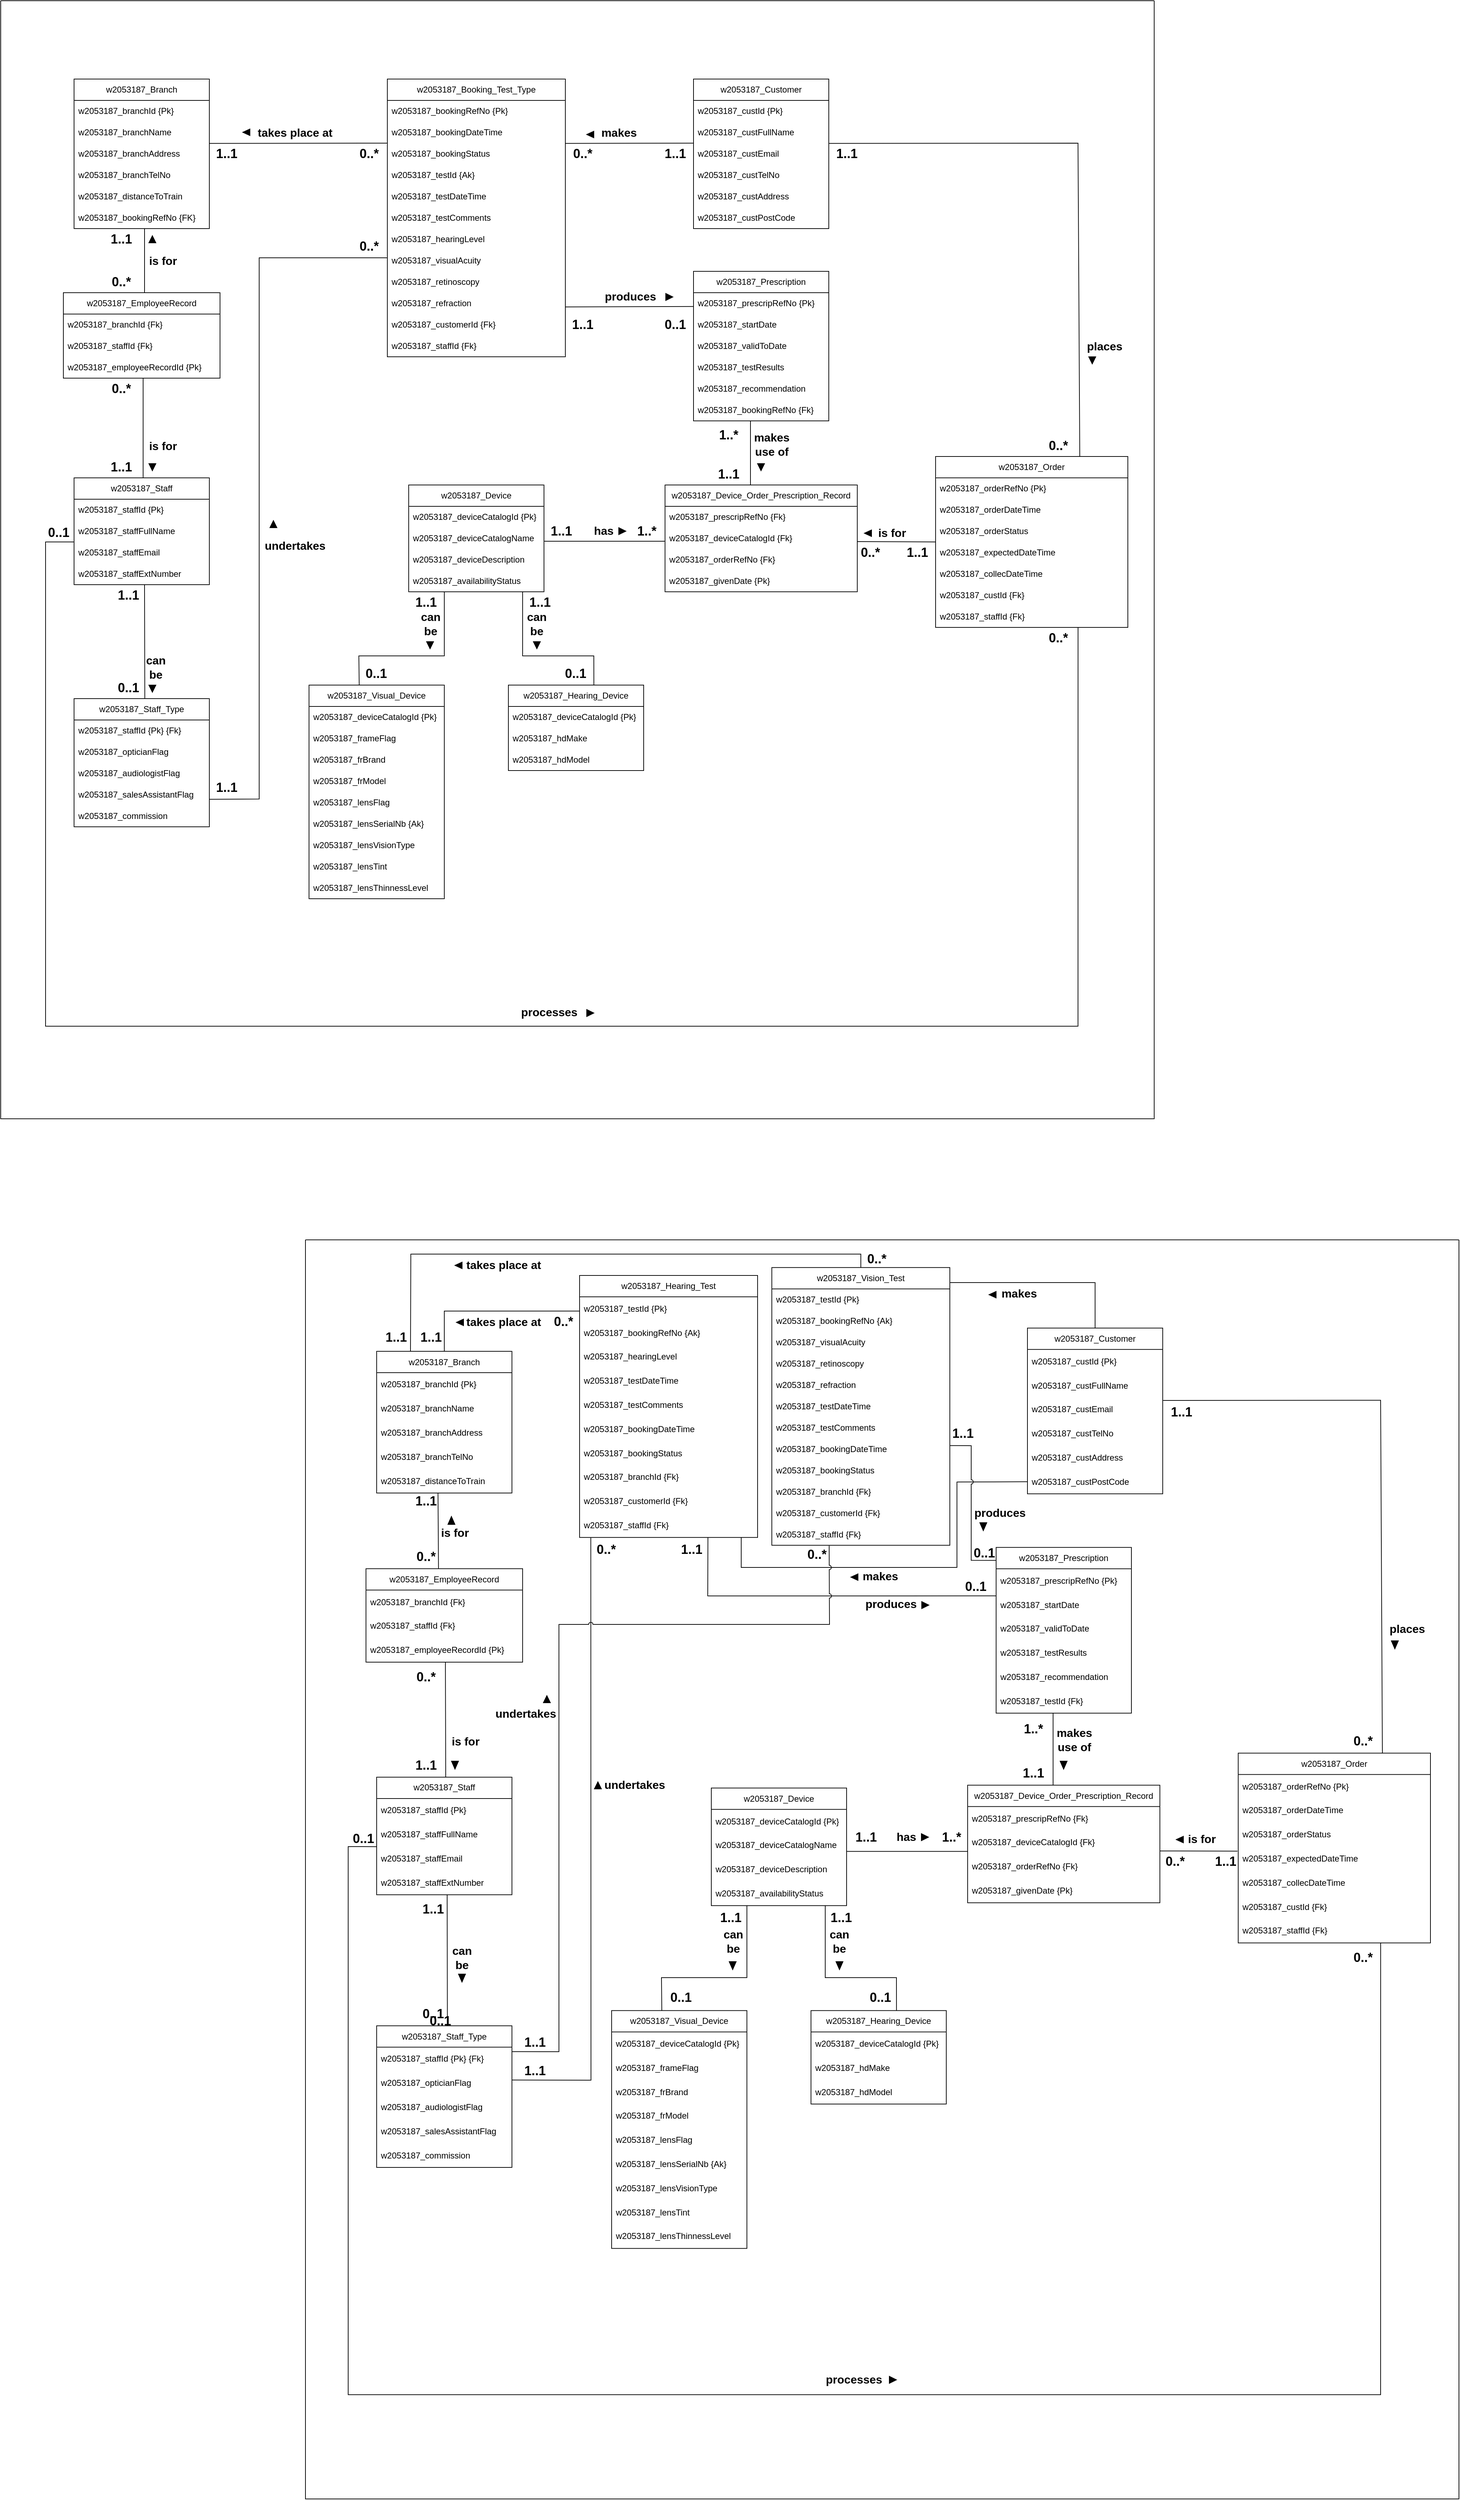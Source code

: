 <mxfile version="24.8.9">
  <diagram name="Page-1" id="ej1hpL4I4NgWzJBvOEPz">
    <mxGraphModel dx="1750" dy="928" grid="1" gridSize="10" guides="1" tooltips="1" connect="1" arrows="1" fold="1" page="1" pageScale="1" pageWidth="850" pageHeight="1100" math="0" shadow="0">
      <root>
        <mxCell id="0" />
        <mxCell id="1" parent="0" />
        <mxCell id="qUr0k1ml_IzpQ4x66g3s-1" value="w2053187_Branch" style="swimlane;fontStyle=0;childLayout=stackLayout;horizontal=1;startSize=30;horizontalStack=0;resizeParent=1;resizeParentMax=0;resizeLast=0;collapsible=1;marginBottom=0;whiteSpace=wrap;html=1;" parent="1" vertex="1">
          <mxGeometry x="140" y="230" width="190" height="210" as="geometry" />
        </mxCell>
        <mxCell id="qUr0k1ml_IzpQ4x66g3s-2" value="w2053187_branchId {Pk}" style="text;strokeColor=none;fillColor=none;align=left;verticalAlign=middle;spacingLeft=4;spacingRight=4;overflow=hidden;points=[[0,0.5],[1,0.5]];portConstraint=eastwest;rotatable=0;whiteSpace=wrap;html=1;" parent="qUr0k1ml_IzpQ4x66g3s-1" vertex="1">
          <mxGeometry y="30" width="190" height="30" as="geometry" />
        </mxCell>
        <mxCell id="qUr0k1ml_IzpQ4x66g3s-3" value="w2053187_branchName" style="text;strokeColor=none;fillColor=none;align=left;verticalAlign=middle;spacingLeft=4;spacingRight=4;overflow=hidden;points=[[0,0.5],[1,0.5]];portConstraint=eastwest;rotatable=0;whiteSpace=wrap;html=1;" parent="qUr0k1ml_IzpQ4x66g3s-1" vertex="1">
          <mxGeometry y="60" width="190" height="30" as="geometry" />
        </mxCell>
        <mxCell id="qUr0k1ml_IzpQ4x66g3s-4" value="w2053187_branchAddress" style="text;strokeColor=none;fillColor=none;align=left;verticalAlign=middle;spacingLeft=4;spacingRight=4;overflow=hidden;points=[[0,0.5],[1,0.5]];portConstraint=eastwest;rotatable=0;whiteSpace=wrap;html=1;" parent="qUr0k1ml_IzpQ4x66g3s-1" vertex="1">
          <mxGeometry y="90" width="190" height="30" as="geometry" />
        </mxCell>
        <mxCell id="qUr0k1ml_IzpQ4x66g3s-5" value="w2053187_branchTelNo" style="text;strokeColor=none;fillColor=none;align=left;verticalAlign=middle;spacingLeft=4;spacingRight=4;overflow=hidden;points=[[0,0.5],[1,0.5]];portConstraint=eastwest;rotatable=0;whiteSpace=wrap;html=1;" parent="qUr0k1ml_IzpQ4x66g3s-1" vertex="1">
          <mxGeometry y="120" width="190" height="30" as="geometry" />
        </mxCell>
        <mxCell id="qUr0k1ml_IzpQ4x66g3s-6" value="w2053187_distanceToTrain" style="text;strokeColor=none;fillColor=none;align=left;verticalAlign=middle;spacingLeft=4;spacingRight=4;overflow=hidden;points=[[0,0.5],[1,0.5]];portConstraint=eastwest;rotatable=0;whiteSpace=wrap;html=1;" parent="qUr0k1ml_IzpQ4x66g3s-1" vertex="1">
          <mxGeometry y="150" width="190" height="30" as="geometry" />
        </mxCell>
        <mxCell id="qUr0k1ml_IzpQ4x66g3s-7" value="w2053187_bookingRefNo {FK}" style="text;strokeColor=none;fillColor=none;align=left;verticalAlign=middle;spacingLeft=4;spacingRight=4;overflow=hidden;points=[[0,0.5],[1,0.5]];portConstraint=eastwest;rotatable=0;whiteSpace=wrap;html=1;" parent="qUr0k1ml_IzpQ4x66g3s-1" vertex="1">
          <mxGeometry y="180" width="190" height="30" as="geometry" />
        </mxCell>
        <mxCell id="qUr0k1ml_IzpQ4x66g3s-8" value="w2053187_EmployeeRecord" style="swimlane;fontStyle=0;childLayout=stackLayout;horizontal=1;startSize=30;horizontalStack=0;resizeParent=1;resizeParentMax=0;resizeLast=0;collapsible=1;marginBottom=0;whiteSpace=wrap;html=1;" parent="1" vertex="1">
          <mxGeometry x="125" y="530" width="220" height="120" as="geometry" />
        </mxCell>
        <mxCell id="qUr0k1ml_IzpQ4x66g3s-9" value="w2053187_branchId {Fk}" style="text;strokeColor=none;fillColor=none;align=left;verticalAlign=middle;spacingLeft=4;spacingRight=4;overflow=hidden;points=[[0,0.5],[1,0.5]];portConstraint=eastwest;rotatable=0;whiteSpace=wrap;html=1;" parent="qUr0k1ml_IzpQ4x66g3s-8" vertex="1">
          <mxGeometry y="30" width="220" height="30" as="geometry" />
        </mxCell>
        <mxCell id="qUr0k1ml_IzpQ4x66g3s-10" value="w2053187_staffId {Fk}" style="text;strokeColor=none;fillColor=none;align=left;verticalAlign=middle;spacingLeft=4;spacingRight=4;overflow=hidden;points=[[0,0.5],[1,0.5]];portConstraint=eastwest;rotatable=0;whiteSpace=wrap;html=1;" parent="qUr0k1ml_IzpQ4x66g3s-8" vertex="1">
          <mxGeometry y="60" width="220" height="30" as="geometry" />
        </mxCell>
        <mxCell id="qUr0k1ml_IzpQ4x66g3s-11" value="w2053187_employeeRecordId {Pk}" style="text;strokeColor=none;fillColor=none;align=left;verticalAlign=middle;spacingLeft=4;spacingRight=4;overflow=hidden;points=[[0,0.5],[1,0.5]];portConstraint=eastwest;rotatable=0;whiteSpace=wrap;html=1;" parent="qUr0k1ml_IzpQ4x66g3s-8" vertex="1">
          <mxGeometry y="90" width="220" height="30" as="geometry" />
        </mxCell>
        <mxCell id="qUr0k1ml_IzpQ4x66g3s-15" value="w2053187_Staff" style="swimlane;fontStyle=0;childLayout=stackLayout;horizontal=1;startSize=30;horizontalStack=0;resizeParent=1;resizeParentMax=0;resizeLast=0;collapsible=1;marginBottom=0;whiteSpace=wrap;html=1;" parent="1" vertex="1">
          <mxGeometry x="140" y="790" width="190" height="150" as="geometry" />
        </mxCell>
        <mxCell id="qUr0k1ml_IzpQ4x66g3s-16" value="w2053187_staffId {Pk}" style="text;strokeColor=none;fillColor=none;align=left;verticalAlign=middle;spacingLeft=4;spacingRight=4;overflow=hidden;points=[[0,0.5],[1,0.5]];portConstraint=eastwest;rotatable=0;whiteSpace=wrap;html=1;" parent="qUr0k1ml_IzpQ4x66g3s-15" vertex="1">
          <mxGeometry y="30" width="190" height="30" as="geometry" />
        </mxCell>
        <mxCell id="qUr0k1ml_IzpQ4x66g3s-17" value="w2053187_staffFullName" style="text;strokeColor=none;fillColor=none;align=left;verticalAlign=middle;spacingLeft=4;spacingRight=4;overflow=hidden;points=[[0,0.5],[1,0.5]];portConstraint=eastwest;rotatable=0;whiteSpace=wrap;html=1;" parent="qUr0k1ml_IzpQ4x66g3s-15" vertex="1">
          <mxGeometry y="60" width="190" height="30" as="geometry" />
        </mxCell>
        <mxCell id="qUr0k1ml_IzpQ4x66g3s-18" value="w2053187_staffEmail" style="text;strokeColor=none;fillColor=none;align=left;verticalAlign=middle;spacingLeft=4;spacingRight=4;overflow=hidden;points=[[0,0.5],[1,0.5]];portConstraint=eastwest;rotatable=0;whiteSpace=wrap;html=1;" parent="qUr0k1ml_IzpQ4x66g3s-15" vertex="1">
          <mxGeometry y="90" width="190" height="30" as="geometry" />
        </mxCell>
        <mxCell id="qUr0k1ml_IzpQ4x66g3s-19" value="w2053187_staffExtNumber" style="text;strokeColor=none;fillColor=none;align=left;verticalAlign=middle;spacingLeft=4;spacingRight=4;overflow=hidden;points=[[0,0.5],[1,0.5]];portConstraint=eastwest;rotatable=0;whiteSpace=wrap;html=1;" parent="qUr0k1ml_IzpQ4x66g3s-15" vertex="1">
          <mxGeometry y="120" width="190" height="30" as="geometry" />
        </mxCell>
        <mxCell id="qUr0k1ml_IzpQ4x66g3s-22" value="w2053187_Staff_Type" style="swimlane;fontStyle=0;childLayout=stackLayout;horizontal=1;startSize=30;horizontalStack=0;resizeParent=1;resizeParentMax=0;resizeLast=0;collapsible=1;marginBottom=0;whiteSpace=wrap;html=1;" parent="1" vertex="1">
          <mxGeometry x="140" y="1100" width="190" height="180" as="geometry" />
        </mxCell>
        <mxCell id="qUr0k1ml_IzpQ4x66g3s-23" value="w2053187_staffId {Pk} {Fk}" style="text;strokeColor=none;fillColor=none;align=left;verticalAlign=middle;spacingLeft=4;spacingRight=4;overflow=hidden;points=[[0,0.5],[1,0.5]];portConstraint=eastwest;rotatable=0;whiteSpace=wrap;html=1;" parent="qUr0k1ml_IzpQ4x66g3s-22" vertex="1">
          <mxGeometry y="30" width="190" height="30" as="geometry" />
        </mxCell>
        <mxCell id="qUr0k1ml_IzpQ4x66g3s-25" value="w2053187_opticianFlag" style="text;strokeColor=none;fillColor=none;align=left;verticalAlign=middle;spacingLeft=4;spacingRight=4;overflow=hidden;points=[[0,0.5],[1,0.5]];portConstraint=eastwest;rotatable=0;whiteSpace=wrap;html=1;" parent="qUr0k1ml_IzpQ4x66g3s-22" vertex="1">
          <mxGeometry y="60" width="190" height="30" as="geometry" />
        </mxCell>
        <mxCell id="qUr0k1ml_IzpQ4x66g3s-28" value="w2053187_audiologistFlag" style="text;strokeColor=none;fillColor=none;align=left;verticalAlign=middle;spacingLeft=4;spacingRight=4;overflow=hidden;points=[[0,0.5],[1,0.5]];portConstraint=eastwest;rotatable=0;whiteSpace=wrap;html=1;" parent="qUr0k1ml_IzpQ4x66g3s-22" vertex="1">
          <mxGeometry y="90" width="190" height="30" as="geometry" />
        </mxCell>
        <mxCell id="qUr0k1ml_IzpQ4x66g3s-26" value="w2053187_salesAssistantFlag" style="text;strokeColor=none;fillColor=none;align=left;verticalAlign=middle;spacingLeft=4;spacingRight=4;overflow=hidden;points=[[0,0.5],[1,0.5]];portConstraint=eastwest;rotatable=0;whiteSpace=wrap;html=1;" parent="qUr0k1ml_IzpQ4x66g3s-22" vertex="1">
          <mxGeometry y="120" width="190" height="30" as="geometry" />
        </mxCell>
        <mxCell id="qUr0k1ml_IzpQ4x66g3s-24" value="w2053187_commission" style="text;strokeColor=none;fillColor=none;align=left;verticalAlign=middle;spacingLeft=4;spacingRight=4;overflow=hidden;points=[[0,0.5],[1,0.5]];portConstraint=eastwest;rotatable=0;whiteSpace=wrap;html=1;" parent="qUr0k1ml_IzpQ4x66g3s-22" vertex="1">
          <mxGeometry y="150" width="190" height="30" as="geometry" />
        </mxCell>
        <mxCell id="qUr0k1ml_IzpQ4x66g3s-29" value="w2053187_Booking_Test_Type" style="swimlane;fontStyle=0;childLayout=stackLayout;horizontal=1;startSize=30;horizontalStack=0;resizeParent=1;resizeParentMax=0;resizeLast=0;collapsible=1;marginBottom=0;whiteSpace=wrap;html=1;" parent="1" vertex="1">
          <mxGeometry x="580" y="230" width="250" height="390" as="geometry" />
        </mxCell>
        <mxCell id="qUr0k1ml_IzpQ4x66g3s-30" value="w2053187_bookingRefNo {Pk}" style="text;strokeColor=none;fillColor=none;align=left;verticalAlign=middle;spacingLeft=4;spacingRight=4;overflow=hidden;points=[[0,0.5],[1,0.5]];portConstraint=eastwest;rotatable=0;whiteSpace=wrap;html=1;" parent="qUr0k1ml_IzpQ4x66g3s-29" vertex="1">
          <mxGeometry y="30" width="250" height="30" as="geometry" />
        </mxCell>
        <mxCell id="qUr0k1ml_IzpQ4x66g3s-31" value="w2053187_bookingDateTime" style="text;strokeColor=none;fillColor=none;align=left;verticalAlign=middle;spacingLeft=4;spacingRight=4;overflow=hidden;points=[[0,0.5],[1,0.5]];portConstraint=eastwest;rotatable=0;whiteSpace=wrap;html=1;" parent="qUr0k1ml_IzpQ4x66g3s-29" vertex="1">
          <mxGeometry y="60" width="250" height="30" as="geometry" />
        </mxCell>
        <mxCell id="qUr0k1ml_IzpQ4x66g3s-32" value="w2053187_bookingStatus" style="text;strokeColor=none;fillColor=none;align=left;verticalAlign=middle;spacingLeft=4;spacingRight=4;overflow=hidden;points=[[0,0.5],[1,0.5]];portConstraint=eastwest;rotatable=0;whiteSpace=wrap;html=1;" parent="qUr0k1ml_IzpQ4x66g3s-29" vertex="1">
          <mxGeometry y="90" width="250" height="30" as="geometry" />
        </mxCell>
        <mxCell id="qUr0k1ml_IzpQ4x66g3s-33" value="w2053187_testId {Ak}" style="text;strokeColor=none;fillColor=none;align=left;verticalAlign=middle;spacingLeft=4;spacingRight=4;overflow=hidden;points=[[0,0.5],[1,0.5]];portConstraint=eastwest;rotatable=0;whiteSpace=wrap;html=1;" parent="qUr0k1ml_IzpQ4x66g3s-29" vertex="1">
          <mxGeometry y="120" width="250" height="30" as="geometry" />
        </mxCell>
        <mxCell id="qUr0k1ml_IzpQ4x66g3s-34" value="w2053187_testDateTime" style="text;strokeColor=none;fillColor=none;align=left;verticalAlign=middle;spacingLeft=4;spacingRight=4;overflow=hidden;points=[[0,0.5],[1,0.5]];portConstraint=eastwest;rotatable=0;whiteSpace=wrap;html=1;" parent="qUr0k1ml_IzpQ4x66g3s-29" vertex="1">
          <mxGeometry y="150" width="250" height="30" as="geometry" />
        </mxCell>
        <mxCell id="qUr0k1ml_IzpQ4x66g3s-35" value="w2053187_testComments" style="text;strokeColor=none;fillColor=none;align=left;verticalAlign=middle;spacingLeft=4;spacingRight=4;overflow=hidden;points=[[0,0.5],[1,0.5]];portConstraint=eastwest;rotatable=0;whiteSpace=wrap;html=1;" parent="qUr0k1ml_IzpQ4x66g3s-29" vertex="1">
          <mxGeometry y="180" width="250" height="30" as="geometry" />
        </mxCell>
        <mxCell id="qUr0k1ml_IzpQ4x66g3s-36" value="w2053187_hearingLevel" style="text;strokeColor=none;fillColor=none;align=left;verticalAlign=middle;spacingLeft=4;spacingRight=4;overflow=hidden;points=[[0,0.5],[1,0.5]];portConstraint=eastwest;rotatable=0;whiteSpace=wrap;html=1;" parent="qUr0k1ml_IzpQ4x66g3s-29" vertex="1">
          <mxGeometry y="210" width="250" height="30" as="geometry" />
        </mxCell>
        <mxCell id="qUr0k1ml_IzpQ4x66g3s-37" value="w2053187_visualAcuity" style="text;strokeColor=none;fillColor=none;align=left;verticalAlign=middle;spacingLeft=4;spacingRight=4;overflow=hidden;points=[[0,0.5],[1,0.5]];portConstraint=eastwest;rotatable=0;whiteSpace=wrap;html=1;" parent="qUr0k1ml_IzpQ4x66g3s-29" vertex="1">
          <mxGeometry y="240" width="250" height="30" as="geometry" />
        </mxCell>
        <mxCell id="qUr0k1ml_IzpQ4x66g3s-38" value="w2053187_retinoscopy" style="text;strokeColor=none;fillColor=none;align=left;verticalAlign=middle;spacingLeft=4;spacingRight=4;overflow=hidden;points=[[0,0.5],[1,0.5]];portConstraint=eastwest;rotatable=0;whiteSpace=wrap;html=1;" parent="qUr0k1ml_IzpQ4x66g3s-29" vertex="1">
          <mxGeometry y="270" width="250" height="30" as="geometry" />
        </mxCell>
        <mxCell id="qUr0k1ml_IzpQ4x66g3s-39" value="w2053187_refraction" style="text;strokeColor=none;fillColor=none;align=left;verticalAlign=middle;spacingLeft=4;spacingRight=4;overflow=hidden;points=[[0,0.5],[1,0.5]];portConstraint=eastwest;rotatable=0;whiteSpace=wrap;html=1;" parent="qUr0k1ml_IzpQ4x66g3s-29" vertex="1">
          <mxGeometry y="300" width="250" height="30" as="geometry" />
        </mxCell>
        <mxCell id="qUr0k1ml_IzpQ4x66g3s-40" value="w2053187_customerId {Fk}" style="text;strokeColor=none;fillColor=none;align=left;verticalAlign=middle;spacingLeft=4;spacingRight=4;overflow=hidden;points=[[0,0.5],[1,0.5]];portConstraint=eastwest;rotatable=0;whiteSpace=wrap;html=1;" parent="qUr0k1ml_IzpQ4x66g3s-29" vertex="1">
          <mxGeometry y="330" width="250" height="30" as="geometry" />
        </mxCell>
        <mxCell id="qUr0k1ml_IzpQ4x66g3s-41" value="w2053187_staffId {Fk}" style="text;strokeColor=none;fillColor=none;align=left;verticalAlign=middle;spacingLeft=4;spacingRight=4;overflow=hidden;points=[[0,0.5],[1,0.5]];portConstraint=eastwest;rotatable=0;whiteSpace=wrap;html=1;" parent="qUr0k1ml_IzpQ4x66g3s-29" vertex="1">
          <mxGeometry y="360" width="250" height="30" as="geometry" />
        </mxCell>
        <mxCell id="qUr0k1ml_IzpQ4x66g3s-42" value="w2053187_Device" style="swimlane;fontStyle=0;childLayout=stackLayout;horizontal=1;startSize=30;horizontalStack=0;resizeParent=1;resizeParentMax=0;resizeLast=0;collapsible=1;marginBottom=0;whiteSpace=wrap;html=1;" parent="1" vertex="1">
          <mxGeometry x="610" y="800" width="190" height="150" as="geometry" />
        </mxCell>
        <mxCell id="qUr0k1ml_IzpQ4x66g3s-43" value="w2053187_deviceCatalogId {Pk}" style="text;strokeColor=none;fillColor=none;align=left;verticalAlign=middle;spacingLeft=4;spacingRight=4;overflow=hidden;points=[[0,0.5],[1,0.5]];portConstraint=eastwest;rotatable=0;whiteSpace=wrap;html=1;" parent="qUr0k1ml_IzpQ4x66g3s-42" vertex="1">
          <mxGeometry y="30" width="190" height="30" as="geometry" />
        </mxCell>
        <mxCell id="qUr0k1ml_IzpQ4x66g3s-44" value="w2053187_deviceCatalogName" style="text;strokeColor=none;fillColor=none;align=left;verticalAlign=middle;spacingLeft=4;spacingRight=4;overflow=hidden;points=[[0,0.5],[1,0.5]];portConstraint=eastwest;rotatable=0;whiteSpace=wrap;html=1;" parent="qUr0k1ml_IzpQ4x66g3s-42" vertex="1">
          <mxGeometry y="60" width="190" height="30" as="geometry" />
        </mxCell>
        <mxCell id="qUr0k1ml_IzpQ4x66g3s-48" value="w2053187_deviceDescription" style="text;strokeColor=none;fillColor=none;align=left;verticalAlign=middle;spacingLeft=4;spacingRight=4;overflow=hidden;points=[[0,0.5],[1,0.5]];portConstraint=eastwest;rotatable=0;whiteSpace=wrap;html=1;" parent="qUr0k1ml_IzpQ4x66g3s-42" vertex="1">
          <mxGeometry y="90" width="190" height="30" as="geometry" />
        </mxCell>
        <mxCell id="qUr0k1ml_IzpQ4x66g3s-45" value="w2053187_availabilityStatus" style="text;strokeColor=none;fillColor=none;align=left;verticalAlign=middle;spacingLeft=4;spacingRight=4;overflow=hidden;points=[[0,0.5],[1,0.5]];portConstraint=eastwest;rotatable=0;whiteSpace=wrap;html=1;" parent="qUr0k1ml_IzpQ4x66g3s-42" vertex="1">
          <mxGeometry y="120" width="190" height="30" as="geometry" />
        </mxCell>
        <mxCell id="qUr0k1ml_IzpQ4x66g3s-49" value="w2053187_Visual_Device" style="swimlane;fontStyle=0;childLayout=stackLayout;horizontal=1;startSize=30;horizontalStack=0;resizeParent=1;resizeParentMax=0;resizeLast=0;collapsible=1;marginBottom=0;whiteSpace=wrap;html=1;" parent="1" vertex="1">
          <mxGeometry x="470" y="1081" width="190" height="300" as="geometry" />
        </mxCell>
        <mxCell id="qUr0k1ml_IzpQ4x66g3s-50" value="w2053187_deviceCatalogId {Pk}" style="text;strokeColor=none;fillColor=none;align=left;verticalAlign=middle;spacingLeft=4;spacingRight=4;overflow=hidden;points=[[0,0.5],[1,0.5]];portConstraint=eastwest;rotatable=0;whiteSpace=wrap;html=1;" parent="qUr0k1ml_IzpQ4x66g3s-49" vertex="1">
          <mxGeometry y="30" width="190" height="30" as="geometry" />
        </mxCell>
        <mxCell id="qUr0k1ml_IzpQ4x66g3s-51" value="w2053187_frameFlag" style="text;strokeColor=none;fillColor=none;align=left;verticalAlign=middle;spacingLeft=4;spacingRight=4;overflow=hidden;points=[[0,0.5],[1,0.5]];portConstraint=eastwest;rotatable=0;whiteSpace=wrap;html=1;" parent="qUr0k1ml_IzpQ4x66g3s-49" vertex="1">
          <mxGeometry y="60" width="190" height="30" as="geometry" />
        </mxCell>
        <mxCell id="qUr0k1ml_IzpQ4x66g3s-52" value="w2053187_frBrand" style="text;strokeColor=none;fillColor=none;align=left;verticalAlign=middle;spacingLeft=4;spacingRight=4;overflow=hidden;points=[[0,0.5],[1,0.5]];portConstraint=eastwest;rotatable=0;whiteSpace=wrap;html=1;" parent="qUr0k1ml_IzpQ4x66g3s-49" vertex="1">
          <mxGeometry y="90" width="190" height="30" as="geometry" />
        </mxCell>
        <mxCell id="qUr0k1ml_IzpQ4x66g3s-53" value="w2053187_frModel" style="text;strokeColor=none;fillColor=none;align=left;verticalAlign=middle;spacingLeft=4;spacingRight=4;overflow=hidden;points=[[0,0.5],[1,0.5]];portConstraint=eastwest;rotatable=0;whiteSpace=wrap;html=1;" parent="qUr0k1ml_IzpQ4x66g3s-49" vertex="1">
          <mxGeometry y="120" width="190" height="30" as="geometry" />
        </mxCell>
        <mxCell id="qUr0k1ml_IzpQ4x66g3s-100" value="" style="endArrow=none;html=1;rounded=0;" parent="qUr0k1ml_IzpQ4x66g3s-49" edge="1">
          <mxGeometry width="50" height="50" relative="1" as="geometry">
            <mxPoint x="-140" y="160.36" as="sourcePoint" />
            <mxPoint x="110" y="-600" as="targetPoint" />
            <Array as="points">
              <mxPoint x="-70" y="160" />
              <mxPoint x="-70" y="-600" />
            </Array>
          </mxGeometry>
        </mxCell>
        <mxCell id="qUr0k1ml_IzpQ4x66g3s-59" value="w2053187_lensFlag" style="text;strokeColor=none;fillColor=none;align=left;verticalAlign=middle;spacingLeft=4;spacingRight=4;overflow=hidden;points=[[0,0.5],[1,0.5]];portConstraint=eastwest;rotatable=0;whiteSpace=wrap;html=1;" parent="qUr0k1ml_IzpQ4x66g3s-49" vertex="1">
          <mxGeometry y="150" width="190" height="30" as="geometry" />
        </mxCell>
        <mxCell id="qUr0k1ml_IzpQ4x66g3s-60" value="w2053187_lensSerialNb {Ak}" style="text;strokeColor=none;fillColor=none;align=left;verticalAlign=middle;spacingLeft=4;spacingRight=4;overflow=hidden;points=[[0,0.5],[1,0.5]];portConstraint=eastwest;rotatable=0;whiteSpace=wrap;html=1;" parent="qUr0k1ml_IzpQ4x66g3s-49" vertex="1">
          <mxGeometry y="180" width="190" height="30" as="geometry" />
        </mxCell>
        <mxCell id="qUr0k1ml_IzpQ4x66g3s-61" value="w2053187_lensVisionType" style="text;strokeColor=none;fillColor=none;align=left;verticalAlign=middle;spacingLeft=4;spacingRight=4;overflow=hidden;points=[[0,0.5],[1,0.5]];portConstraint=eastwest;rotatable=0;whiteSpace=wrap;html=1;" parent="qUr0k1ml_IzpQ4x66g3s-49" vertex="1">
          <mxGeometry y="210" width="190" height="30" as="geometry" />
        </mxCell>
        <mxCell id="qUr0k1ml_IzpQ4x66g3s-62" value="w2053187_lensTint" style="text;strokeColor=none;fillColor=none;align=left;verticalAlign=middle;spacingLeft=4;spacingRight=4;overflow=hidden;points=[[0,0.5],[1,0.5]];portConstraint=eastwest;rotatable=0;whiteSpace=wrap;html=1;" parent="qUr0k1ml_IzpQ4x66g3s-49" vertex="1">
          <mxGeometry y="240" width="190" height="30" as="geometry" />
        </mxCell>
        <mxCell id="qUr0k1ml_IzpQ4x66g3s-63" value="w2053187_lensThinnessLevel" style="text;strokeColor=none;fillColor=none;align=left;verticalAlign=middle;spacingLeft=4;spacingRight=4;overflow=hidden;points=[[0,0.5],[1,0.5]];portConstraint=eastwest;rotatable=0;whiteSpace=wrap;html=1;" parent="qUr0k1ml_IzpQ4x66g3s-49" vertex="1">
          <mxGeometry y="270" width="190" height="30" as="geometry" />
        </mxCell>
        <mxCell id="qUr0k1ml_IzpQ4x66g3s-54" value="w2053187_Hearing_Device" style="swimlane;fontStyle=0;childLayout=stackLayout;horizontal=1;startSize=30;horizontalStack=0;resizeParent=1;resizeParentMax=0;resizeLast=0;collapsible=1;marginBottom=0;whiteSpace=wrap;html=1;" parent="1" vertex="1">
          <mxGeometry x="750" y="1081" width="190" height="120" as="geometry" />
        </mxCell>
        <mxCell id="qUr0k1ml_IzpQ4x66g3s-55" value="w2053187_deviceCatalogId {Pk}" style="text;strokeColor=none;fillColor=none;align=left;verticalAlign=middle;spacingLeft=4;spacingRight=4;overflow=hidden;points=[[0,0.5],[1,0.5]];portConstraint=eastwest;rotatable=0;whiteSpace=wrap;html=1;" parent="qUr0k1ml_IzpQ4x66g3s-54" vertex="1">
          <mxGeometry y="30" width="190" height="30" as="geometry" />
        </mxCell>
        <mxCell id="qUr0k1ml_IzpQ4x66g3s-56" value="w2053187_hdMake" style="text;strokeColor=none;fillColor=none;align=left;verticalAlign=middle;spacingLeft=4;spacingRight=4;overflow=hidden;points=[[0,0.5],[1,0.5]];portConstraint=eastwest;rotatable=0;whiteSpace=wrap;html=1;" parent="qUr0k1ml_IzpQ4x66g3s-54" vertex="1">
          <mxGeometry y="60" width="190" height="30" as="geometry" />
        </mxCell>
        <mxCell id="qUr0k1ml_IzpQ4x66g3s-57" value="w2053187_hdModel" style="text;strokeColor=none;fillColor=none;align=left;verticalAlign=middle;spacingLeft=4;spacingRight=4;overflow=hidden;points=[[0,0.5],[1,0.5]];portConstraint=eastwest;rotatable=0;whiteSpace=wrap;html=1;" parent="qUr0k1ml_IzpQ4x66g3s-54" vertex="1">
          <mxGeometry y="90" width="190" height="30" as="geometry" />
        </mxCell>
        <mxCell id="qUr0k1ml_IzpQ4x66g3s-64" value="w2053187_Prescription" style="swimlane;fontStyle=0;childLayout=stackLayout;horizontal=1;startSize=30;horizontalStack=0;resizeParent=1;resizeParentMax=0;resizeLast=0;collapsible=1;marginBottom=0;whiteSpace=wrap;html=1;" parent="1" vertex="1">
          <mxGeometry x="1010" y="500" width="190" height="210" as="geometry">
            <mxRectangle x="1010" y="705" width="170" height="30" as="alternateBounds" />
          </mxGeometry>
        </mxCell>
        <mxCell id="qUr0k1ml_IzpQ4x66g3s-65" value="w2053187_prescripRefNo {Pk}" style="text;strokeColor=none;fillColor=none;align=left;verticalAlign=middle;spacingLeft=4;spacingRight=4;overflow=hidden;points=[[0,0.5],[1,0.5]];portConstraint=eastwest;rotatable=0;whiteSpace=wrap;html=1;" parent="qUr0k1ml_IzpQ4x66g3s-64" vertex="1">
          <mxGeometry y="30" width="190" height="30" as="geometry" />
        </mxCell>
        <mxCell id="qUr0k1ml_IzpQ4x66g3s-66" value="w2053187_startDate" style="text;strokeColor=none;fillColor=none;align=left;verticalAlign=middle;spacingLeft=4;spacingRight=4;overflow=hidden;points=[[0,0.5],[1,0.5]];portConstraint=eastwest;rotatable=0;whiteSpace=wrap;html=1;" parent="qUr0k1ml_IzpQ4x66g3s-64" vertex="1">
          <mxGeometry y="60" width="190" height="30" as="geometry" />
        </mxCell>
        <mxCell id="qUr0k1ml_IzpQ4x66g3s-67" value="w2053187_validToDate" style="text;strokeColor=none;fillColor=none;align=left;verticalAlign=middle;spacingLeft=4;spacingRight=4;overflow=hidden;points=[[0,0.5],[1,0.5]];portConstraint=eastwest;rotatable=0;whiteSpace=wrap;html=1;" parent="qUr0k1ml_IzpQ4x66g3s-64" vertex="1">
          <mxGeometry y="90" width="190" height="30" as="geometry" />
        </mxCell>
        <mxCell id="qUr0k1ml_IzpQ4x66g3s-68" value="w2053187_testResults" style="text;strokeColor=none;fillColor=none;align=left;verticalAlign=middle;spacingLeft=4;spacingRight=4;overflow=hidden;points=[[0,0.5],[1,0.5]];portConstraint=eastwest;rotatable=0;whiteSpace=wrap;html=1;" parent="qUr0k1ml_IzpQ4x66g3s-64" vertex="1">
          <mxGeometry y="120" width="190" height="30" as="geometry" />
        </mxCell>
        <mxCell id="qUr0k1ml_IzpQ4x66g3s-69" value="w2053187_recommendation" style="text;strokeColor=none;fillColor=none;align=left;verticalAlign=middle;spacingLeft=4;spacingRight=4;overflow=hidden;points=[[0,0.5],[1,0.5]];portConstraint=eastwest;rotatable=0;whiteSpace=wrap;html=1;" parent="qUr0k1ml_IzpQ4x66g3s-64" vertex="1">
          <mxGeometry y="150" width="190" height="30" as="geometry" />
        </mxCell>
        <mxCell id="qUr0k1ml_IzpQ4x66g3s-70" value="w2053187_bookingRefNo {Fk}" style="text;strokeColor=none;fillColor=none;align=left;verticalAlign=middle;spacingLeft=4;spacingRight=4;overflow=hidden;points=[[0,0.5],[1,0.5]];portConstraint=eastwest;rotatable=0;whiteSpace=wrap;html=1;" parent="qUr0k1ml_IzpQ4x66g3s-64" vertex="1">
          <mxGeometry y="180" width="190" height="30" as="geometry" />
        </mxCell>
        <mxCell id="qUr0k1ml_IzpQ4x66g3s-71" value="w2053187_Device_Order_Prescription_Record" style="swimlane;fontStyle=0;childLayout=stackLayout;horizontal=1;startSize=30;horizontalStack=0;resizeParent=1;resizeParentMax=0;resizeLast=0;collapsible=1;marginBottom=0;whiteSpace=wrap;html=1;" parent="1" vertex="1">
          <mxGeometry x="970" y="800" width="270" height="150" as="geometry">
            <mxRectangle x="1010" y="705" width="170" height="30" as="alternateBounds" />
          </mxGeometry>
        </mxCell>
        <mxCell id="qUr0k1ml_IzpQ4x66g3s-72" value="w2053187_prescripRefNo {Fk}" style="text;strokeColor=none;fillColor=none;align=left;verticalAlign=middle;spacingLeft=4;spacingRight=4;overflow=hidden;points=[[0,0.5],[1,0.5]];portConstraint=eastwest;rotatable=0;whiteSpace=wrap;html=1;" parent="qUr0k1ml_IzpQ4x66g3s-71" vertex="1">
          <mxGeometry y="30" width="270" height="30" as="geometry" />
        </mxCell>
        <mxCell id="qUr0k1ml_IzpQ4x66g3s-73" value="w2053187_deviceCatalogId {Fk}" style="text;strokeColor=none;fillColor=none;align=left;verticalAlign=middle;spacingLeft=4;spacingRight=4;overflow=hidden;points=[[0,0.5],[1,0.5]];portConstraint=eastwest;rotatable=0;whiteSpace=wrap;html=1;" parent="qUr0k1ml_IzpQ4x66g3s-71" vertex="1">
          <mxGeometry y="60" width="270" height="30" as="geometry" />
        </mxCell>
        <mxCell id="qUr0k1ml_IzpQ4x66g3s-74" value="w2053187_orderRefNo {Fk}" style="text;strokeColor=none;fillColor=none;align=left;verticalAlign=middle;spacingLeft=4;spacingRight=4;overflow=hidden;points=[[0,0.5],[1,0.5]];portConstraint=eastwest;rotatable=0;whiteSpace=wrap;html=1;" parent="qUr0k1ml_IzpQ4x66g3s-71" vertex="1">
          <mxGeometry y="90" width="270" height="30" as="geometry" />
        </mxCell>
        <mxCell id="qUr0k1ml_IzpQ4x66g3s-75" value="w2053187_givenDate {Pk}" style="text;strokeColor=none;fillColor=none;align=left;verticalAlign=middle;spacingLeft=4;spacingRight=4;overflow=hidden;points=[[0,0.5],[1,0.5]];portConstraint=eastwest;rotatable=0;whiteSpace=wrap;html=1;" parent="qUr0k1ml_IzpQ4x66g3s-71" vertex="1">
          <mxGeometry y="120" width="270" height="30" as="geometry" />
        </mxCell>
        <mxCell id="qUr0k1ml_IzpQ4x66g3s-78" value="w2053187_Order" style="swimlane;fontStyle=0;childLayout=stackLayout;horizontal=1;startSize=30;horizontalStack=0;resizeParent=1;resizeParentMax=0;resizeLast=0;collapsible=1;marginBottom=0;whiteSpace=wrap;html=1;" parent="1" vertex="1">
          <mxGeometry x="1350" y="760" width="270" height="240" as="geometry">
            <mxRectangle x="1010" y="705" width="170" height="30" as="alternateBounds" />
          </mxGeometry>
        </mxCell>
        <mxCell id="qUr0k1ml_IzpQ4x66g3s-79" value="w2053187_orderRefNo {Pk}" style="text;strokeColor=none;fillColor=none;align=left;verticalAlign=middle;spacingLeft=4;spacingRight=4;overflow=hidden;points=[[0,0.5],[1,0.5]];portConstraint=eastwest;rotatable=0;whiteSpace=wrap;html=1;" parent="qUr0k1ml_IzpQ4x66g3s-78" vertex="1">
          <mxGeometry y="30" width="270" height="30" as="geometry" />
        </mxCell>
        <mxCell id="qUr0k1ml_IzpQ4x66g3s-80" value="w2053187_orderDateTime" style="text;strokeColor=none;fillColor=none;align=left;verticalAlign=middle;spacingLeft=4;spacingRight=4;overflow=hidden;points=[[0,0.5],[1,0.5]];portConstraint=eastwest;rotatable=0;whiteSpace=wrap;html=1;" parent="qUr0k1ml_IzpQ4x66g3s-78" vertex="1">
          <mxGeometry y="60" width="270" height="30" as="geometry" />
        </mxCell>
        <mxCell id="qUr0k1ml_IzpQ4x66g3s-81" value="w2053187_orderStatus" style="text;strokeColor=none;fillColor=none;align=left;verticalAlign=middle;spacingLeft=4;spacingRight=4;overflow=hidden;points=[[0,0.5],[1,0.5]];portConstraint=eastwest;rotatable=0;whiteSpace=wrap;html=1;" parent="qUr0k1ml_IzpQ4x66g3s-78" vertex="1">
          <mxGeometry y="90" width="270" height="30" as="geometry" />
        </mxCell>
        <mxCell id="qUr0k1ml_IzpQ4x66g3s-109" value="" style="endArrow=none;html=1;rounded=0;exitX=1;exitY=0.5;exitDx=0;exitDy=0;entryX=0;entryY=0;entryDx=0;entryDy=0;entryPerimeter=0;" parent="qUr0k1ml_IzpQ4x66g3s-78" target="qUr0k1ml_IzpQ4x66g3s-82" edge="1">
          <mxGeometry width="50" height="50" relative="1" as="geometry">
            <mxPoint x="-110" y="119.46" as="sourcePoint" />
            <mxPoint x="60" y="119.46" as="targetPoint" />
          </mxGeometry>
        </mxCell>
        <mxCell id="qUr0k1ml_IzpQ4x66g3s-82" value="w2053187_expectedDateTime" style="text;strokeColor=none;fillColor=none;align=left;verticalAlign=middle;spacingLeft=4;spacingRight=4;overflow=hidden;points=[[0,0.5],[1,0.5]];portConstraint=eastwest;rotatable=0;whiteSpace=wrap;html=1;" parent="qUr0k1ml_IzpQ4x66g3s-78" vertex="1">
          <mxGeometry y="120" width="270" height="30" as="geometry" />
        </mxCell>
        <mxCell id="qUr0k1ml_IzpQ4x66g3s-83" value="w2053187_collecDateTime" style="text;strokeColor=none;fillColor=none;align=left;verticalAlign=middle;spacingLeft=4;spacingRight=4;overflow=hidden;points=[[0,0.5],[1,0.5]];portConstraint=eastwest;rotatable=0;whiteSpace=wrap;html=1;" parent="qUr0k1ml_IzpQ4x66g3s-78" vertex="1">
          <mxGeometry y="150" width="270" height="30" as="geometry" />
        </mxCell>
        <mxCell id="qUr0k1ml_IzpQ4x66g3s-84" value="w2053187_custId {Fk}" style="text;strokeColor=none;fillColor=none;align=left;verticalAlign=middle;spacingLeft=4;spacingRight=4;overflow=hidden;points=[[0,0.5],[1,0.5]];portConstraint=eastwest;rotatable=0;whiteSpace=wrap;html=1;" parent="qUr0k1ml_IzpQ4x66g3s-78" vertex="1">
          <mxGeometry y="180" width="270" height="30" as="geometry" />
        </mxCell>
        <mxCell id="qUr0k1ml_IzpQ4x66g3s-85" value="w2053187_staffId {Fk}" style="text;strokeColor=none;fillColor=none;align=left;verticalAlign=middle;spacingLeft=4;spacingRight=4;overflow=hidden;points=[[0,0.5],[1,0.5]];portConstraint=eastwest;rotatable=0;whiteSpace=wrap;html=1;" parent="qUr0k1ml_IzpQ4x66g3s-78" vertex="1">
          <mxGeometry y="210" width="270" height="30" as="geometry" />
        </mxCell>
        <mxCell id="qUr0k1ml_IzpQ4x66g3s-86" value="w2053187_Customer" style="swimlane;fontStyle=0;childLayout=stackLayout;horizontal=1;startSize=30;horizontalStack=0;resizeParent=1;resizeParentMax=0;resizeLast=0;collapsible=1;marginBottom=0;whiteSpace=wrap;html=1;" parent="1" vertex="1">
          <mxGeometry x="1010" y="230" width="190" height="210" as="geometry">
            <mxRectangle x="1010" y="705" width="170" height="30" as="alternateBounds" />
          </mxGeometry>
        </mxCell>
        <mxCell id="qUr0k1ml_IzpQ4x66g3s-87" value="w2053187_custId {Pk}" style="text;strokeColor=none;fillColor=none;align=left;verticalAlign=middle;spacingLeft=4;spacingRight=4;overflow=hidden;points=[[0,0.5],[1,0.5]];portConstraint=eastwest;rotatable=0;whiteSpace=wrap;html=1;" parent="qUr0k1ml_IzpQ4x66g3s-86" vertex="1">
          <mxGeometry y="30" width="190" height="30" as="geometry" />
        </mxCell>
        <mxCell id="qUr0k1ml_IzpQ4x66g3s-88" value="w2053187_custFullName" style="text;strokeColor=none;fillColor=none;align=left;verticalAlign=middle;spacingLeft=4;spacingRight=4;overflow=hidden;points=[[0,0.5],[1,0.5]];portConstraint=eastwest;rotatable=0;whiteSpace=wrap;html=1;" parent="qUr0k1ml_IzpQ4x66g3s-86" vertex="1">
          <mxGeometry y="60" width="190" height="30" as="geometry" />
        </mxCell>
        <mxCell id="qUr0k1ml_IzpQ4x66g3s-89" value="w2053187_custEmail" style="text;strokeColor=none;fillColor=none;align=left;verticalAlign=middle;spacingLeft=4;spacingRight=4;overflow=hidden;points=[[0,0.5],[1,0.5]];portConstraint=eastwest;rotatable=0;whiteSpace=wrap;html=1;" parent="qUr0k1ml_IzpQ4x66g3s-86" vertex="1">
          <mxGeometry y="90" width="190" height="30" as="geometry" />
        </mxCell>
        <mxCell id="qUr0k1ml_IzpQ4x66g3s-90" value="w2053187_custTelNo" style="text;strokeColor=none;fillColor=none;align=left;verticalAlign=middle;spacingLeft=4;spacingRight=4;overflow=hidden;points=[[0,0.5],[1,0.5]];portConstraint=eastwest;rotatable=0;whiteSpace=wrap;html=1;" parent="qUr0k1ml_IzpQ4x66g3s-86" vertex="1">
          <mxGeometry y="120" width="190" height="30" as="geometry" />
        </mxCell>
        <mxCell id="qUr0k1ml_IzpQ4x66g3s-91" value="w2053187_custAddress" style="text;strokeColor=none;fillColor=none;align=left;verticalAlign=middle;spacingLeft=4;spacingRight=4;overflow=hidden;points=[[0,0.5],[1,0.5]];portConstraint=eastwest;rotatable=0;whiteSpace=wrap;html=1;" parent="qUr0k1ml_IzpQ4x66g3s-86" vertex="1">
          <mxGeometry y="150" width="190" height="30" as="geometry" />
        </mxCell>
        <mxCell id="qUr0k1ml_IzpQ4x66g3s-92" value="w2053187_custPostCode" style="text;strokeColor=none;fillColor=none;align=left;verticalAlign=middle;spacingLeft=4;spacingRight=4;overflow=hidden;points=[[0,0.5],[1,0.5]];portConstraint=eastwest;rotatable=0;whiteSpace=wrap;html=1;" parent="qUr0k1ml_IzpQ4x66g3s-86" vertex="1">
          <mxGeometry y="180" width="190" height="30" as="geometry" />
        </mxCell>
        <mxCell id="qUr0k1ml_IzpQ4x66g3s-95" value="" style="endArrow=none;html=1;rounded=0;exitX=0.5;exitY=0;exitDx=0;exitDy=0;entryX=0.5;entryY=1;entryDx=0;entryDy=0;entryPerimeter=0;" parent="1" edge="1">
          <mxGeometry width="50" height="50" relative="1" as="geometry">
            <mxPoint x="239.0" y="530.0" as="sourcePoint" />
            <mxPoint x="239.0" y="440.0" as="targetPoint" />
          </mxGeometry>
        </mxCell>
        <mxCell id="qUr0k1ml_IzpQ4x66g3s-96" value="" style="endArrow=none;html=1;rounded=0;entryX=0.5;entryY=1;entryDx=0;entryDy=0;entryPerimeter=0;" parent="1" edge="1">
          <mxGeometry width="50" height="50" relative="1" as="geometry">
            <mxPoint x="237" y="790" as="sourcePoint" />
            <mxPoint x="237" y="650" as="targetPoint" />
          </mxGeometry>
        </mxCell>
        <mxCell id="qUr0k1ml_IzpQ4x66g3s-97" value="" style="endArrow=none;html=1;rounded=0;entryX=0.521;entryY=1.009;entryDx=0;entryDy=0;entryPerimeter=0;exitX=0.523;exitY=-0.001;exitDx=0;exitDy=0;exitPerimeter=0;" parent="1" source="qUr0k1ml_IzpQ4x66g3s-22" target="qUr0k1ml_IzpQ4x66g3s-19" edge="1">
          <mxGeometry width="50" height="50" relative="1" as="geometry">
            <mxPoint x="233" y="1080" as="sourcePoint" />
            <mxPoint x="233" y="940" as="targetPoint" />
          </mxGeometry>
        </mxCell>
        <mxCell id="qUr0k1ml_IzpQ4x66g3s-98" value="" style="endArrow=none;html=1;rounded=0;" parent="1" edge="1">
          <mxGeometry width="50" height="50" relative="1" as="geometry">
            <mxPoint x="330" y="320.36" as="sourcePoint" />
            <mxPoint x="580" y="320" as="targetPoint" />
          </mxGeometry>
        </mxCell>
        <mxCell id="qUr0k1ml_IzpQ4x66g3s-101" value="" style="endArrow=none;html=1;rounded=0;" parent="1" edge="1">
          <mxGeometry width="50" height="50" relative="1" as="geometry">
            <mxPoint x="830" y="320.36" as="sourcePoint" />
            <mxPoint x="1010" y="320" as="targetPoint" />
          </mxGeometry>
        </mxCell>
        <mxCell id="qUr0k1ml_IzpQ4x66g3s-102" value="" style="endArrow=none;html=1;rounded=0;entryX=-0.001;entryY=0.646;entryDx=0;entryDy=0;entryPerimeter=0;exitX=1.001;exitY=0.665;exitDx=0;exitDy=0;exitPerimeter=0;" parent="1" source="qUr0k1ml_IzpQ4x66g3s-39" target="qUr0k1ml_IzpQ4x66g3s-65" edge="1">
          <mxGeometry width="50" height="50" relative="1" as="geometry">
            <mxPoint x="830" y="547.36" as="sourcePoint" />
            <mxPoint x="1010" y="547" as="targetPoint" />
          </mxGeometry>
        </mxCell>
        <mxCell id="qUr0k1ml_IzpQ4x66g3s-103" value="" style="endArrow=none;html=1;rounded=0;exitX=1;exitY=0.5;exitDx=0;exitDy=0;entryX=0;entryY=0.5;entryDx=0;entryDy=0;" parent="1" edge="1">
          <mxGeometry width="50" height="50" relative="1" as="geometry">
            <mxPoint x="800" y="879" as="sourcePoint" />
            <mxPoint x="970" y="879" as="targetPoint" />
          </mxGeometry>
        </mxCell>
        <mxCell id="qUr0k1ml_IzpQ4x66g3s-104" value="" style="endArrow=none;html=1;rounded=0;entryX=0.521;entryY=1.009;entryDx=0;entryDy=0;entryPerimeter=0;" parent="1" edge="1">
          <mxGeometry width="50" height="50" relative="1" as="geometry">
            <mxPoint x="1090" y="800" as="sourcePoint" />
            <mxPoint x="1090" y="710" as="targetPoint" />
          </mxGeometry>
        </mxCell>
        <mxCell id="qUr0k1ml_IzpQ4x66g3s-110" value="" style="endArrow=none;html=1;rounded=0;entryX=0.75;entryY=0;entryDx=0;entryDy=0;" parent="1" target="qUr0k1ml_IzpQ4x66g3s-78" edge="1">
          <mxGeometry width="50" height="50" relative="1" as="geometry">
            <mxPoint x="1200" y="320.36" as="sourcePoint" />
            <mxPoint x="1450" y="320" as="targetPoint" />
            <Array as="points">
              <mxPoint x="1550" y="320" />
            </Array>
          </mxGeometry>
        </mxCell>
        <mxCell id="qUr0k1ml_IzpQ4x66g3s-111" value="" style="endArrow=none;html=1;rounded=0;entryX=0.521;entryY=1.009;entryDx=0;entryDy=0;entryPerimeter=0;exitX=0.371;exitY=0.001;exitDx=0;exitDy=0;exitPerimeter=0;" parent="1" source="qUr0k1ml_IzpQ4x66g3s-49" edge="1">
          <mxGeometry width="50" height="50" relative="1" as="geometry">
            <mxPoint x="540" y="1080" as="sourcePoint" />
            <mxPoint x="660" y="950" as="targetPoint" />
            <Array as="points">
              <mxPoint x="540" y="1040" />
              <mxPoint x="660" y="1040" />
            </Array>
          </mxGeometry>
        </mxCell>
        <mxCell id="qUr0k1ml_IzpQ4x66g3s-112" value="" style="endArrow=none;html=1;rounded=0;entryX=0.521;entryY=1.009;entryDx=0;entryDy=0;entryPerimeter=0;exitX=0.632;exitY=0.002;exitDx=0;exitDy=0;exitPerimeter=0;" parent="1" source="qUr0k1ml_IzpQ4x66g3s-54" edge="1">
          <mxGeometry width="50" height="50" relative="1" as="geometry">
            <mxPoint x="870" y="1080" as="sourcePoint" />
            <mxPoint x="770" y="950" as="targetPoint" />
            <Array as="points">
              <mxPoint x="870" y="1040" />
              <mxPoint x="770" y="1040" />
            </Array>
          </mxGeometry>
        </mxCell>
        <mxCell id="qUr0k1ml_IzpQ4x66g3s-113" value="" style="endArrow=none;html=1;rounded=0;entryX=0.741;entryY=1.006;entryDx=0;entryDy=0;entryPerimeter=0;exitX=0;exitY=0;exitDx=0;exitDy=0;exitPerimeter=0;" parent="1" source="qUr0k1ml_IzpQ4x66g3s-18" target="qUr0k1ml_IzpQ4x66g3s-85" edge="1">
          <mxGeometry width="50" height="50" relative="1" as="geometry">
            <mxPoint x="138" y="880" as="sourcePoint" />
            <mxPoint x="1493" y="1580" as="targetPoint" />
            <Array as="points">
              <mxPoint x="100" y="880" />
              <mxPoint x="100" y="1560" />
              <mxPoint x="1550" y="1560" />
            </Array>
          </mxGeometry>
        </mxCell>
        <mxCell id="qUr0k1ml_IzpQ4x66g3s-114" value="" style="shape=mxgraph.arrows2.wedgeArrow;html=1;bendable=0;startWidth=4.59;fillColor=strokeColor;defaultFillColor=invert;defaultGradientColor=invert;rounded=0;" parent="1" edge="1">
          <mxGeometry width="100" height="100" relative="1" as="geometry">
            <mxPoint x="387" y="304.8" as="sourcePoint" />
            <mxPoint x="377" y="304.8" as="targetPoint" />
          </mxGeometry>
        </mxCell>
        <mxCell id="qUr0k1ml_IzpQ4x66g3s-115" value="" style="shape=mxgraph.arrows2.wedgeArrow;html=1;bendable=0;startWidth=4.918;fillColor=strokeColor;defaultFillColor=invert;defaultGradientColor=invert;rounded=0;" parent="1" edge="1">
          <mxGeometry width="100" height="100" relative="1" as="geometry">
            <mxPoint x="250" y="460" as="sourcePoint" />
            <mxPoint x="250" y="450" as="targetPoint" />
          </mxGeometry>
        </mxCell>
        <mxCell id="qUr0k1ml_IzpQ4x66g3s-116" value="" style="shape=mxgraph.arrows2.wedgeArrow;html=1;bendable=0;startWidth=4.918;fillColor=strokeColor;defaultFillColor=invert;defaultGradientColor=invert;rounded=0;" parent="1" edge="1">
          <mxGeometry width="100" height="100" relative="1" as="geometry">
            <mxPoint x="640" y="1020" as="sourcePoint" />
            <mxPoint x="640" y="1030" as="targetPoint" />
          </mxGeometry>
        </mxCell>
        <mxCell id="qUr0k1ml_IzpQ4x66g3s-117" value="" style="shape=mxgraph.arrows2.wedgeArrow;html=1;bendable=0;startWidth=4.918;fillColor=strokeColor;defaultFillColor=invert;defaultGradientColor=invert;rounded=0;" parent="1" edge="1">
          <mxGeometry width="100" height="100" relative="1" as="geometry">
            <mxPoint x="250" y="1081" as="sourcePoint" />
            <mxPoint x="250" y="1091" as="targetPoint" />
          </mxGeometry>
        </mxCell>
        <mxCell id="qUr0k1ml_IzpQ4x66g3s-118" value="" style="shape=mxgraph.arrows2.wedgeArrow;html=1;bendable=0;startWidth=4.918;fillColor=strokeColor;defaultFillColor=invert;defaultGradientColor=invert;rounded=0;" parent="1" edge="1">
          <mxGeometry width="100" height="100" relative="1" as="geometry">
            <mxPoint x="790" y="1020" as="sourcePoint" />
            <mxPoint x="790" y="1030" as="targetPoint" />
          </mxGeometry>
        </mxCell>
        <mxCell id="qUr0k1ml_IzpQ4x66g3s-119" value="" style="shape=mxgraph.arrows2.wedgeArrow;html=1;bendable=0;startWidth=4.918;fillColor=strokeColor;defaultFillColor=invert;defaultGradientColor=invert;rounded=0;" parent="1" edge="1">
          <mxGeometry width="100" height="100" relative="1" as="geometry">
            <mxPoint x="250" y="770" as="sourcePoint" />
            <mxPoint x="250" y="780" as="targetPoint" />
          </mxGeometry>
        </mxCell>
        <mxCell id="qUr0k1ml_IzpQ4x66g3s-120" value="" style="shape=mxgraph.arrows2.wedgeArrow;html=1;bendable=0;startWidth=4.918;fillColor=strokeColor;defaultFillColor=invert;defaultGradientColor=invert;rounded=0;" parent="1" edge="1">
          <mxGeometry width="100" height="100" relative="1" as="geometry">
            <mxPoint x="905" y="864.83" as="sourcePoint" />
            <mxPoint x="915" y="864.83" as="targetPoint" />
          </mxGeometry>
        </mxCell>
        <mxCell id="qUr0k1ml_IzpQ4x66g3s-121" value="" style="shape=mxgraph.arrows2.wedgeArrow;html=1;bendable=0;startWidth=4.918;fillColor=strokeColor;defaultFillColor=invert;defaultGradientColor=invert;rounded=0;" parent="1" edge="1">
          <mxGeometry width="100" height="100" relative="1" as="geometry">
            <mxPoint x="971" y="536" as="sourcePoint" />
            <mxPoint x="981" y="536" as="targetPoint" />
          </mxGeometry>
        </mxCell>
        <mxCell id="qUr0k1ml_IzpQ4x66g3s-122" value="" style="shape=mxgraph.arrows2.wedgeArrow;html=1;bendable=0;startWidth=4.59;fillColor=strokeColor;defaultFillColor=invert;defaultGradientColor=invert;rounded=0;" parent="1" edge="1">
          <mxGeometry width="100" height="100" relative="1" as="geometry">
            <mxPoint x="870" y="307.93" as="sourcePoint" />
            <mxPoint x="860" y="307.93" as="targetPoint" />
          </mxGeometry>
        </mxCell>
        <mxCell id="qUr0k1ml_IzpQ4x66g3s-123" value="" style="shape=mxgraph.arrows2.wedgeArrow;html=1;bendable=0;startWidth=4.918;fillColor=strokeColor;defaultFillColor=invert;defaultGradientColor=invert;rounded=0;" parent="1" edge="1">
          <mxGeometry width="100" height="100" relative="1" as="geometry">
            <mxPoint x="420" y="860" as="sourcePoint" />
            <mxPoint x="420" y="850" as="targetPoint" />
          </mxGeometry>
        </mxCell>
        <mxCell id="qUr0k1ml_IzpQ4x66g3s-124" value="" style="shape=mxgraph.arrows2.wedgeArrow;html=1;bendable=0;startWidth=4.918;fillColor=strokeColor;defaultFillColor=invert;defaultGradientColor=invert;rounded=0;" parent="1" edge="1">
          <mxGeometry width="100" height="100" relative="1" as="geometry">
            <mxPoint x="1104.81" y="770" as="sourcePoint" />
            <mxPoint x="1104.81" y="780" as="targetPoint" />
          </mxGeometry>
        </mxCell>
        <mxCell id="qUr0k1ml_IzpQ4x66g3s-125" value="" style="shape=mxgraph.arrows2.wedgeArrow;html=1;bendable=0;startWidth=4.59;fillColor=strokeColor;defaultFillColor=invert;defaultGradientColor=invert;rounded=0;" parent="1" edge="1">
          <mxGeometry width="100" height="100" relative="1" as="geometry">
            <mxPoint x="1260" y="867.8" as="sourcePoint" />
            <mxPoint x="1250" y="867.8" as="targetPoint" />
          </mxGeometry>
        </mxCell>
        <mxCell id="qUr0k1ml_IzpQ4x66g3s-126" value="" style="shape=mxgraph.arrows2.wedgeArrow;html=1;bendable=0;startWidth=4.918;fillColor=strokeColor;defaultFillColor=invert;defaultGradientColor=invert;rounded=0;" parent="1" edge="1">
          <mxGeometry width="100" height="100" relative="1" as="geometry">
            <mxPoint x="1570" y="620" as="sourcePoint" />
            <mxPoint x="1570" y="630" as="targetPoint" />
          </mxGeometry>
        </mxCell>
        <mxCell id="qUr0k1ml_IzpQ4x66g3s-127" value="" style="shape=mxgraph.arrows2.wedgeArrow;html=1;bendable=0;startWidth=4.918;fillColor=strokeColor;defaultFillColor=invert;defaultGradientColor=invert;rounded=0;" parent="1" edge="1">
          <mxGeometry width="100" height="100" relative="1" as="geometry">
            <mxPoint x="860" y="1541.5" as="sourcePoint" />
            <mxPoint x="870" y="1541.5" as="targetPoint" />
          </mxGeometry>
        </mxCell>
        <mxCell id="qUr0k1ml_IzpQ4x66g3s-128" value="&lt;font style=&quot;font-size: 16px;&quot;&gt;&lt;b&gt;takes place at&lt;/b&gt;&lt;/font&gt;" style="text;html=1;align=center;verticalAlign=middle;whiteSpace=wrap;rounded=0;" parent="1" vertex="1">
          <mxGeometry x="388" y="290" width="125" height="30" as="geometry" />
        </mxCell>
        <mxCell id="qUr0k1ml_IzpQ4x66g3s-129" value="&lt;font style=&quot;font-size: 16px;&quot;&gt;&lt;b&gt;is for&lt;/b&gt;&lt;/font&gt;" style="text;html=1;align=center;verticalAlign=middle;whiteSpace=wrap;rounded=0;" parent="1" vertex="1">
          <mxGeometry x="240" y="470" width="50" height="30" as="geometry" />
        </mxCell>
        <mxCell id="qUr0k1ml_IzpQ4x66g3s-130" value="&lt;font style=&quot;font-size: 16px;&quot;&gt;&lt;b&gt;is for&lt;/b&gt;&lt;/font&gt;" style="text;html=1;align=center;verticalAlign=middle;whiteSpace=wrap;rounded=0;" parent="1" vertex="1">
          <mxGeometry x="240" y="730" width="50" height="30" as="geometry" />
        </mxCell>
        <mxCell id="qUr0k1ml_IzpQ4x66g3s-131" value="&lt;font style=&quot;font-size: 16px;&quot;&gt;&lt;b&gt;can be&lt;/b&gt;&lt;/font&gt;" style="text;html=1;align=center;verticalAlign=middle;whiteSpace=wrap;rounded=0;" parent="1" vertex="1">
          <mxGeometry x="230" y="1041" width="50" height="30" as="geometry" />
        </mxCell>
        <mxCell id="qUr0k1ml_IzpQ4x66g3s-132" value="&lt;font style=&quot;font-size: 16px;&quot;&gt;&lt;b&gt;undertakes&lt;/b&gt;&lt;/font&gt;" style="text;html=1;align=center;verticalAlign=middle;whiteSpace=wrap;rounded=0;" parent="1" vertex="1">
          <mxGeometry x="403.25" y="870" width="94.5" height="30" as="geometry" />
        </mxCell>
        <mxCell id="qUr0k1ml_IzpQ4x66g3s-133" value="&lt;font style=&quot;font-size: 16px;&quot;&gt;&lt;b&gt;produces&lt;/b&gt;&lt;/font&gt;" style="text;html=1;align=center;verticalAlign=middle;whiteSpace=wrap;rounded=0;" parent="1" vertex="1">
          <mxGeometry x="874" y="520" width="94.5" height="30" as="geometry" />
        </mxCell>
        <mxCell id="qUr0k1ml_IzpQ4x66g3s-137" value="&lt;font style=&quot;font-size: 16px;&quot;&gt;&lt;b&gt;makes&lt;/b&gt;&lt;/font&gt;" style="text;html=1;align=center;verticalAlign=middle;whiteSpace=wrap;rounded=0;" parent="1" vertex="1">
          <mxGeometry x="858" y="290" width="94.5" height="30" as="geometry" />
        </mxCell>
        <mxCell id="qUr0k1ml_IzpQ4x66g3s-139" value="&lt;font style=&quot;font-size: 16px;&quot;&gt;&lt;b&gt;places&lt;/b&gt;&lt;/font&gt;" style="text;html=1;align=center;verticalAlign=middle;whiteSpace=wrap;rounded=0;" parent="1" vertex="1">
          <mxGeometry x="1540" y="590" width="94.5" height="30" as="geometry" />
        </mxCell>
        <mxCell id="qUr0k1ml_IzpQ4x66g3s-140" value="&lt;font style=&quot;font-size: 16px;&quot;&gt;&lt;b&gt;makes use of&lt;/b&gt;&lt;/font&gt;" style="text;html=1;align=center;verticalAlign=middle;whiteSpace=wrap;rounded=0;" parent="1" vertex="1">
          <mxGeometry x="1080" y="728" width="80" height="30" as="geometry" />
        </mxCell>
        <mxCell id="qUr0k1ml_IzpQ4x66g3s-141" value="&lt;font style=&quot;font-size: 16px;&quot;&gt;&lt;b&gt;has&lt;/b&gt;&lt;/font&gt;" style="text;html=1;align=center;verticalAlign=middle;whiteSpace=wrap;rounded=0;" parent="1" vertex="1">
          <mxGeometry x="843.5" y="849" width="80" height="30" as="geometry" />
        </mxCell>
        <mxCell id="qUr0k1ml_IzpQ4x66g3s-142" value="&lt;font style=&quot;font-size: 16px;&quot;&gt;&lt;b&gt;is for&lt;/b&gt;&lt;/font&gt;" style="text;html=1;align=center;verticalAlign=middle;whiteSpace=wrap;rounded=0;" parent="1" vertex="1">
          <mxGeometry x="1249" y="852" width="80" height="30" as="geometry" />
        </mxCell>
        <mxCell id="qUr0k1ml_IzpQ4x66g3s-143" value="&lt;font style=&quot;font-size: 16px;&quot;&gt;&lt;b&gt;processes&lt;/b&gt;&lt;/font&gt;" style="text;html=1;align=center;verticalAlign=middle;whiteSpace=wrap;rounded=0;" parent="1" vertex="1">
          <mxGeometry x="760" y="1525" width="94.5" height="30" as="geometry" />
        </mxCell>
        <mxCell id="qUr0k1ml_IzpQ4x66g3s-144" value="&lt;font style=&quot;font-size: 16px;&quot;&gt;&lt;b&gt;can be&lt;/b&gt;&lt;/font&gt;" style="text;html=1;align=center;verticalAlign=middle;whiteSpace=wrap;rounded=0;" parent="1" vertex="1">
          <mxGeometry x="616" y="980" width="50" height="30" as="geometry" />
        </mxCell>
        <mxCell id="qUr0k1ml_IzpQ4x66g3s-145" value="&lt;font style=&quot;font-size: 16px;&quot;&gt;&lt;b&gt;can be&lt;/b&gt;&lt;/font&gt;" style="text;html=1;align=center;verticalAlign=middle;whiteSpace=wrap;rounded=0;" parent="1" vertex="1">
          <mxGeometry x="765" y="980" width="50" height="30" as="geometry" />
        </mxCell>
        <mxCell id="qUr0k1ml_IzpQ4x66g3s-146" value="" style="swimlane;startSize=0;" parent="1" vertex="1">
          <mxGeometry x="37" y="120" width="1620" height="1570" as="geometry" />
        </mxCell>
        <mxCell id="qUr0k1ml_IzpQ4x66g3s-152" value="&lt;font size=&quot;1&quot; style=&quot;&quot;&gt;&lt;b style=&quot;font-size: 18px;&quot;&gt;1..1&lt;/b&gt;&lt;/font&gt;" style="text;html=1;align=center;verticalAlign=middle;whiteSpace=wrap;rounded=0;" parent="qUr0k1ml_IzpQ4x66g3s-146" vertex="1">
          <mxGeometry x="121.5" y="320" width="94.5" height="30" as="geometry" />
        </mxCell>
        <mxCell id="qUr0k1ml_IzpQ4x66g3s-154" value="&lt;font size=&quot;1&quot; style=&quot;&quot;&gt;&lt;b style=&quot;font-size: 18px;&quot;&gt;0..*&lt;/b&gt;&lt;/font&gt;" style="text;html=1;align=center;verticalAlign=middle;whiteSpace=wrap;rounded=0;" parent="qUr0k1ml_IzpQ4x66g3s-146" vertex="1">
          <mxGeometry x="121.5" y="380" width="94.5" height="30" as="geometry" />
        </mxCell>
        <mxCell id="qUr0k1ml_IzpQ4x66g3s-155" value="&lt;font size=&quot;1&quot; style=&quot;&quot;&gt;&lt;b style=&quot;font-size: 18px;&quot;&gt;0..*&lt;/b&gt;&lt;/font&gt;" style="text;html=1;align=center;verticalAlign=middle;whiteSpace=wrap;rounded=0;" parent="qUr0k1ml_IzpQ4x66g3s-146" vertex="1">
          <mxGeometry x="121.5" y="530" width="94.5" height="30" as="geometry" />
        </mxCell>
        <mxCell id="qUr0k1ml_IzpQ4x66g3s-156" value="&lt;font size=&quot;1&quot; style=&quot;&quot;&gt;&lt;b style=&quot;font-size: 18px;&quot;&gt;1..1&lt;/b&gt;&lt;/font&gt;" style="text;html=1;align=center;verticalAlign=middle;whiteSpace=wrap;rounded=0;" parent="qUr0k1ml_IzpQ4x66g3s-146" vertex="1">
          <mxGeometry x="121.5" y="640" width="94.5" height="30" as="geometry" />
        </mxCell>
        <mxCell id="qUr0k1ml_IzpQ4x66g3s-157" value="&lt;font size=&quot;1&quot; style=&quot;&quot;&gt;&lt;b style=&quot;font-size: 18px;&quot;&gt;1..1&lt;/b&gt;&lt;/font&gt;" style="text;html=1;align=center;verticalAlign=middle;whiteSpace=wrap;rounded=0;" parent="qUr0k1ml_IzpQ4x66g3s-146" vertex="1">
          <mxGeometry x="131.5" y="820" width="94.5" height="30" as="geometry" />
        </mxCell>
        <mxCell id="qUr0k1ml_IzpQ4x66g3s-158" value="&lt;font size=&quot;1&quot; style=&quot;&quot;&gt;&lt;b style=&quot;font-size: 18px;&quot;&gt;0..1&lt;/b&gt;&lt;/font&gt;" style="text;html=1;align=center;verticalAlign=middle;whiteSpace=wrap;rounded=0;" parent="qUr0k1ml_IzpQ4x66g3s-146" vertex="1">
          <mxGeometry x="34" y="732" width="94.5" height="30" as="geometry" />
        </mxCell>
        <mxCell id="qUr0k1ml_IzpQ4x66g3s-159" value="&lt;font size=&quot;1&quot; style=&quot;&quot;&gt;&lt;b style=&quot;font-size: 18px;&quot;&gt;0..1&lt;/b&gt;&lt;/font&gt;" style="text;html=1;align=center;verticalAlign=middle;whiteSpace=wrap;rounded=0;" parent="qUr0k1ml_IzpQ4x66g3s-146" vertex="1">
          <mxGeometry x="131.5" y="950" width="94.5" height="30" as="geometry" />
        </mxCell>
        <mxCell id="qUr0k1ml_IzpQ4x66g3s-160" value="&lt;font size=&quot;1&quot; style=&quot;&quot;&gt;&lt;b style=&quot;font-size: 18px;&quot;&gt;1..1&lt;/b&gt;&lt;/font&gt;" style="text;html=1;align=center;verticalAlign=middle;whiteSpace=wrap;rounded=0;" parent="qUr0k1ml_IzpQ4x66g3s-146" vertex="1">
          <mxGeometry x="270" y="1090" width="94.5" height="30" as="geometry" />
        </mxCell>
        <mxCell id="qUr0k1ml_IzpQ4x66g3s-161" value="&lt;font size=&quot;1&quot; style=&quot;&quot;&gt;&lt;b style=&quot;font-size: 18px;&quot;&gt;1..1&lt;/b&gt;&lt;/font&gt;" style="text;html=1;align=center;verticalAlign=middle;whiteSpace=wrap;rounded=0;" parent="qUr0k1ml_IzpQ4x66g3s-146" vertex="1">
          <mxGeometry x="270" y="200" width="94.5" height="30" as="geometry" />
        </mxCell>
        <mxCell id="qUr0k1ml_IzpQ4x66g3s-162" value="&lt;font size=&quot;1&quot; style=&quot;&quot;&gt;&lt;b style=&quot;font-size: 18px;&quot;&gt;0..*&lt;/b&gt;&lt;/font&gt;" style="text;html=1;align=center;verticalAlign=middle;whiteSpace=wrap;rounded=0;" parent="qUr0k1ml_IzpQ4x66g3s-146" vertex="1">
          <mxGeometry x="470" y="200" width="94.5" height="30" as="geometry" />
        </mxCell>
        <mxCell id="qUr0k1ml_IzpQ4x66g3s-163" value="&lt;font size=&quot;1&quot; style=&quot;&quot;&gt;&lt;b style=&quot;font-size: 18px;&quot;&gt;0..*&lt;/b&gt;&lt;/font&gt;" style="text;html=1;align=center;verticalAlign=middle;whiteSpace=wrap;rounded=0;" parent="qUr0k1ml_IzpQ4x66g3s-146" vertex="1">
          <mxGeometry x="470" y="330" width="94.5" height="30" as="geometry" />
        </mxCell>
        <mxCell id="qUr0k1ml_IzpQ4x66g3s-164" value="&lt;font size=&quot;1&quot; style=&quot;&quot;&gt;&lt;b style=&quot;font-size: 18px;&quot;&gt;0..*&lt;/b&gt;&lt;/font&gt;" style="text;html=1;align=center;verticalAlign=middle;whiteSpace=wrap;rounded=0;" parent="qUr0k1ml_IzpQ4x66g3s-146" vertex="1">
          <mxGeometry x="770" y="200" width="94.5" height="30" as="geometry" />
        </mxCell>
        <mxCell id="qUr0k1ml_IzpQ4x66g3s-165" value="&lt;font size=&quot;1&quot; style=&quot;&quot;&gt;&lt;b style=&quot;font-size: 18px;&quot;&gt;1..1&lt;/b&gt;&lt;/font&gt;" style="text;html=1;align=center;verticalAlign=middle;whiteSpace=wrap;rounded=0;" parent="qUr0k1ml_IzpQ4x66g3s-146" vertex="1">
          <mxGeometry x="770" y="440" width="94.5" height="30" as="geometry" />
        </mxCell>
        <mxCell id="qUr0k1ml_IzpQ4x66g3s-166" value="&lt;font size=&quot;1&quot; style=&quot;&quot;&gt;&lt;b style=&quot;font-size: 18px;&quot;&gt;1..1&lt;/b&gt;&lt;/font&gt;" style="text;html=1;align=center;verticalAlign=middle;whiteSpace=wrap;rounded=0;" parent="qUr0k1ml_IzpQ4x66g3s-146" vertex="1">
          <mxGeometry x="900" y="200" width="94.5" height="30" as="geometry" />
        </mxCell>
        <mxCell id="qUr0k1ml_IzpQ4x66g3s-167" value="&lt;font size=&quot;1&quot; style=&quot;&quot;&gt;&lt;b style=&quot;font-size: 18px;&quot;&gt;1..1&lt;/b&gt;&lt;/font&gt;" style="text;html=1;align=center;verticalAlign=middle;whiteSpace=wrap;rounded=0;" parent="qUr0k1ml_IzpQ4x66g3s-146" vertex="1">
          <mxGeometry x="1141" y="200" width="94.5" height="30" as="geometry" />
        </mxCell>
        <mxCell id="qUr0k1ml_IzpQ4x66g3s-168" value="&lt;font size=&quot;1&quot; style=&quot;&quot;&gt;&lt;b style=&quot;font-size: 18px;&quot;&gt;0..1&lt;/b&gt;&lt;/font&gt;" style="text;html=1;align=center;verticalAlign=middle;whiteSpace=wrap;rounded=0;" parent="qUr0k1ml_IzpQ4x66g3s-146" vertex="1">
          <mxGeometry x="900" y="440" width="94.5" height="30" as="geometry" />
        </mxCell>
        <mxCell id="qUr0k1ml_IzpQ4x66g3s-169" value="&lt;font size=&quot;1&quot; style=&quot;&quot;&gt;&lt;b style=&quot;font-size: 18px;&quot;&gt;1..1&lt;/b&gt;&lt;/font&gt;" style="text;html=1;align=center;verticalAlign=middle;whiteSpace=wrap;rounded=0;" parent="qUr0k1ml_IzpQ4x66g3s-146" vertex="1">
          <mxGeometry x="740" y="730" width="94.5" height="30" as="geometry" />
        </mxCell>
        <mxCell id="qUr0k1ml_IzpQ4x66g3s-170" value="&lt;font size=&quot;1&quot; style=&quot;&quot;&gt;&lt;b style=&quot;font-size: 18px;&quot;&gt;1..1&lt;/b&gt;&lt;/font&gt;" style="text;html=1;align=center;verticalAlign=middle;whiteSpace=wrap;rounded=0;" parent="qUr0k1ml_IzpQ4x66g3s-146" vertex="1">
          <mxGeometry x="710" y="830" width="94.5" height="30" as="geometry" />
        </mxCell>
        <mxCell id="qUr0k1ml_IzpQ4x66g3s-171" value="&lt;font size=&quot;1&quot; style=&quot;&quot;&gt;&lt;b style=&quot;font-size: 18px;&quot;&gt;1..1&lt;/b&gt;&lt;/font&gt;" style="text;html=1;align=center;verticalAlign=middle;whiteSpace=wrap;rounded=0;" parent="qUr0k1ml_IzpQ4x66g3s-146" vertex="1">
          <mxGeometry x="550" y="830" width="94.5" height="30" as="geometry" />
        </mxCell>
        <mxCell id="qUr0k1ml_IzpQ4x66g3s-172" value="&lt;font size=&quot;1&quot; style=&quot;&quot;&gt;&lt;b style=&quot;font-size: 18px;&quot;&gt;0..1&lt;/b&gt;&lt;/font&gt;" style="text;html=1;align=center;verticalAlign=middle;whiteSpace=wrap;rounded=0;" parent="qUr0k1ml_IzpQ4x66g3s-146" vertex="1">
          <mxGeometry x="480" y="930" width="94.5" height="30" as="geometry" />
        </mxCell>
        <mxCell id="qUr0k1ml_IzpQ4x66g3s-173" value="&lt;font size=&quot;1&quot; style=&quot;&quot;&gt;&lt;b style=&quot;font-size: 18px;&quot;&gt;0..1&lt;/b&gt;&lt;/font&gt;" style="text;html=1;align=center;verticalAlign=middle;whiteSpace=wrap;rounded=0;" parent="qUr0k1ml_IzpQ4x66g3s-146" vertex="1">
          <mxGeometry x="760" y="930" width="94.5" height="30" as="geometry" />
        </mxCell>
        <mxCell id="qUr0k1ml_IzpQ4x66g3s-174" value="&lt;font size=&quot;1&quot; style=&quot;&quot;&gt;&lt;b style=&quot;font-size: 18px;&quot;&gt;1..*&lt;/b&gt;&lt;/font&gt;" style="text;html=1;align=center;verticalAlign=middle;whiteSpace=wrap;rounded=0;" parent="qUr0k1ml_IzpQ4x66g3s-146" vertex="1">
          <mxGeometry x="859.5" y="730" width="94.5" height="30" as="geometry" />
        </mxCell>
        <mxCell id="qUr0k1ml_IzpQ4x66g3s-177" value="&lt;font size=&quot;1&quot; style=&quot;&quot;&gt;&lt;b style=&quot;font-size: 18px;&quot;&gt;1..1&lt;/b&gt;&lt;/font&gt;" style="text;html=1;align=center;verticalAlign=middle;whiteSpace=wrap;rounded=0;" parent="qUr0k1ml_IzpQ4x66g3s-146" vertex="1">
          <mxGeometry x="975" y="650" width="94.5" height="30" as="geometry" />
        </mxCell>
        <mxCell id="qUr0k1ml_IzpQ4x66g3s-178" value="&lt;font size=&quot;1&quot; style=&quot;&quot;&gt;&lt;b style=&quot;font-size: 18px;&quot;&gt;1..*&lt;/b&gt;&lt;/font&gt;" style="text;html=1;align=center;verticalAlign=middle;whiteSpace=wrap;rounded=0;" parent="qUr0k1ml_IzpQ4x66g3s-146" vertex="1">
          <mxGeometry x="975" y="595" width="94.5" height="30" as="geometry" />
        </mxCell>
        <mxCell id="qUr0k1ml_IzpQ4x66g3s-179" value="&lt;font size=&quot;1&quot; style=&quot;&quot;&gt;&lt;b style=&quot;font-size: 18px;&quot;&gt;0..*&lt;/b&gt;&lt;/font&gt;" style="text;html=1;align=center;verticalAlign=middle;whiteSpace=wrap;rounded=0;" parent="qUr0k1ml_IzpQ4x66g3s-146" vertex="1">
          <mxGeometry x="1174" y="760" width="94.5" height="30" as="geometry" />
        </mxCell>
        <mxCell id="qUr0k1ml_IzpQ4x66g3s-180" value="&lt;font size=&quot;1&quot; style=&quot;&quot;&gt;&lt;b style=&quot;font-size: 18px;&quot;&gt;1..1&lt;/b&gt;&lt;/font&gt;" style="text;html=1;align=center;verticalAlign=middle;whiteSpace=wrap;rounded=0;" parent="qUr0k1ml_IzpQ4x66g3s-146" vertex="1">
          <mxGeometry x="1240" y="760" width="94.5" height="30" as="geometry" />
        </mxCell>
        <mxCell id="qUr0k1ml_IzpQ4x66g3s-181" value="&lt;font size=&quot;1&quot; style=&quot;&quot;&gt;&lt;b style=&quot;font-size: 18px;&quot;&gt;0..*&lt;/b&gt;&lt;/font&gt;" style="text;html=1;align=center;verticalAlign=middle;whiteSpace=wrap;rounded=0;" parent="qUr0k1ml_IzpQ4x66g3s-146" vertex="1">
          <mxGeometry x="1438" y="610" width="94.5" height="30" as="geometry" />
        </mxCell>
        <mxCell id="qUr0k1ml_IzpQ4x66g3s-182" value="&lt;font size=&quot;1&quot; style=&quot;&quot;&gt;&lt;b style=&quot;font-size: 18px;&quot;&gt;0..*&lt;/b&gt;&lt;/font&gt;" style="text;html=1;align=center;verticalAlign=middle;whiteSpace=wrap;rounded=0;" parent="qUr0k1ml_IzpQ4x66g3s-146" vertex="1">
          <mxGeometry x="1438" y="880" width="94.5" height="30" as="geometry" />
        </mxCell>
        <mxCell id="vTrTwZQF_lzcv5GR676D-193" value="w2053187_Branch" style="swimlane;fontStyle=0;childLayout=stackLayout;horizontal=1;startSize=30;horizontalStack=0;resizeParent=1;resizeParentMax=0;resizeLast=0;collapsible=1;marginBottom=0;whiteSpace=wrap;html=1;" vertex="1" parent="1">
          <mxGeometry x="565" y="2016.53" width="190" height="198.917" as="geometry" />
        </mxCell>
        <mxCell id="vTrTwZQF_lzcv5GR676D-194" value="w2053187_branchId {Pk}" style="text;strokeColor=none;fillColor=none;align=left;verticalAlign=middle;spacingLeft=4;spacingRight=4;overflow=hidden;points=[[0,0.5],[1,0.5]];portConstraint=eastwest;rotatable=0;whiteSpace=wrap;html=1;" vertex="1" parent="vTrTwZQF_lzcv5GR676D-193">
          <mxGeometry y="30" width="190" height="33.783" as="geometry" />
        </mxCell>
        <mxCell id="vTrTwZQF_lzcv5GR676D-195" value="w2053187_branchName" style="text;strokeColor=none;fillColor=none;align=left;verticalAlign=middle;spacingLeft=4;spacingRight=4;overflow=hidden;points=[[0,0.5],[1,0.5]];portConstraint=eastwest;rotatable=0;whiteSpace=wrap;html=1;" vertex="1" parent="vTrTwZQF_lzcv5GR676D-193">
          <mxGeometry y="63.783" width="190" height="33.783" as="geometry" />
        </mxCell>
        <mxCell id="vTrTwZQF_lzcv5GR676D-196" value="w2053187_branchAddress" style="text;strokeColor=none;fillColor=none;align=left;verticalAlign=middle;spacingLeft=4;spacingRight=4;overflow=hidden;points=[[0,0.5],[1,0.5]];portConstraint=eastwest;rotatable=0;whiteSpace=wrap;html=1;" vertex="1" parent="vTrTwZQF_lzcv5GR676D-193">
          <mxGeometry y="97.567" width="190" height="33.783" as="geometry" />
        </mxCell>
        <mxCell id="vTrTwZQF_lzcv5GR676D-197" value="w2053187_branchTelNo" style="text;strokeColor=none;fillColor=none;align=left;verticalAlign=middle;spacingLeft=4;spacingRight=4;overflow=hidden;points=[[0,0.5],[1,0.5]];portConstraint=eastwest;rotatable=0;whiteSpace=wrap;html=1;" vertex="1" parent="vTrTwZQF_lzcv5GR676D-193">
          <mxGeometry y="131.35" width="190" height="33.783" as="geometry" />
        </mxCell>
        <mxCell id="vTrTwZQF_lzcv5GR676D-198" value="w2053187_distanceToTrain" style="text;strokeColor=none;fillColor=none;align=left;verticalAlign=middle;spacingLeft=4;spacingRight=4;overflow=hidden;points=[[0,0.5],[1,0.5]];portConstraint=eastwest;rotatable=0;whiteSpace=wrap;html=1;" vertex="1" parent="vTrTwZQF_lzcv5GR676D-193">
          <mxGeometry y="165.134" width="190" height="33.783" as="geometry" />
        </mxCell>
        <mxCell id="vTrTwZQF_lzcv5GR676D-200" value="w2053187_EmployeeRecord" style="swimlane;fontStyle=0;childLayout=stackLayout;horizontal=1;startSize=30;horizontalStack=0;resizeParent=1;resizeParentMax=0;resizeLast=0;collapsible=1;marginBottom=0;whiteSpace=wrap;html=1;" vertex="1" parent="1">
          <mxGeometry x="550" y="2321.707" width="220" height="131.35" as="geometry" />
        </mxCell>
        <mxCell id="vTrTwZQF_lzcv5GR676D-201" value="w2053187_branchId {Fk}" style="text;strokeColor=none;fillColor=none;align=left;verticalAlign=middle;spacingLeft=4;spacingRight=4;overflow=hidden;points=[[0,0.5],[1,0.5]];portConstraint=eastwest;rotatable=0;whiteSpace=wrap;html=1;" vertex="1" parent="vTrTwZQF_lzcv5GR676D-200">
          <mxGeometry y="30" width="220" height="33.783" as="geometry" />
        </mxCell>
        <mxCell id="vTrTwZQF_lzcv5GR676D-202" value="w2053187_staffId {Fk}" style="text;strokeColor=none;fillColor=none;align=left;verticalAlign=middle;spacingLeft=4;spacingRight=4;overflow=hidden;points=[[0,0.5],[1,0.5]];portConstraint=eastwest;rotatable=0;whiteSpace=wrap;html=1;" vertex="1" parent="vTrTwZQF_lzcv5GR676D-200">
          <mxGeometry y="63.783" width="220" height="33.783" as="geometry" />
        </mxCell>
        <mxCell id="vTrTwZQF_lzcv5GR676D-203" value="w2053187_employeeRecordId {Pk}" style="text;strokeColor=none;fillColor=none;align=left;verticalAlign=middle;spacingLeft=4;spacingRight=4;overflow=hidden;points=[[0,0.5],[1,0.5]];portConstraint=eastwest;rotatable=0;whiteSpace=wrap;html=1;" vertex="1" parent="vTrTwZQF_lzcv5GR676D-200">
          <mxGeometry y="97.567" width="220" height="33.783" as="geometry" />
        </mxCell>
        <mxCell id="vTrTwZQF_lzcv5GR676D-204" value="w2053187_Staff" style="swimlane;fontStyle=0;childLayout=stackLayout;horizontal=1;startSize=30;horizontalStack=0;resizeParent=1;resizeParentMax=0;resizeLast=0;collapsible=1;marginBottom=0;whiteSpace=wrap;html=1;" vertex="1" parent="1">
          <mxGeometry x="565" y="2614.497" width="190" height="165.134" as="geometry" />
        </mxCell>
        <mxCell id="vTrTwZQF_lzcv5GR676D-205" value="w2053187_staffId {Pk}" style="text;strokeColor=none;fillColor=none;align=left;verticalAlign=middle;spacingLeft=4;spacingRight=4;overflow=hidden;points=[[0,0.5],[1,0.5]];portConstraint=eastwest;rotatable=0;whiteSpace=wrap;html=1;" vertex="1" parent="vTrTwZQF_lzcv5GR676D-204">
          <mxGeometry y="30" width="190" height="33.783" as="geometry" />
        </mxCell>
        <mxCell id="vTrTwZQF_lzcv5GR676D-206" value="w2053187_staffFullName" style="text;strokeColor=none;fillColor=none;align=left;verticalAlign=middle;spacingLeft=4;spacingRight=4;overflow=hidden;points=[[0,0.5],[1,0.5]];portConstraint=eastwest;rotatable=0;whiteSpace=wrap;html=1;" vertex="1" parent="vTrTwZQF_lzcv5GR676D-204">
          <mxGeometry y="63.783" width="190" height="33.783" as="geometry" />
        </mxCell>
        <mxCell id="vTrTwZQF_lzcv5GR676D-207" value="w2053187_staffEmail" style="text;strokeColor=none;fillColor=none;align=left;verticalAlign=middle;spacingLeft=4;spacingRight=4;overflow=hidden;points=[[0,0.5],[1,0.5]];portConstraint=eastwest;rotatable=0;whiteSpace=wrap;html=1;" vertex="1" parent="vTrTwZQF_lzcv5GR676D-204">
          <mxGeometry y="97.567" width="190" height="33.783" as="geometry" />
        </mxCell>
        <mxCell id="vTrTwZQF_lzcv5GR676D-208" value="w2053187_staffExtNumber" style="text;strokeColor=none;fillColor=none;align=left;verticalAlign=middle;spacingLeft=4;spacingRight=4;overflow=hidden;points=[[0,0.5],[1,0.5]];portConstraint=eastwest;rotatable=0;whiteSpace=wrap;html=1;" vertex="1" parent="vTrTwZQF_lzcv5GR676D-204">
          <mxGeometry y="131.35" width="190" height="33.783" as="geometry" />
        </mxCell>
        <mxCell id="vTrTwZQF_lzcv5GR676D-209" value="w2053187_Staff_Type" style="swimlane;fontStyle=0;childLayout=stackLayout;horizontal=1;startSize=30;horizontalStack=0;resizeParent=1;resizeParentMax=0;resizeLast=0;collapsible=1;marginBottom=0;whiteSpace=wrap;html=1;" vertex="1" parent="1">
          <mxGeometry x="565" y="2963.592" width="190" height="198.917" as="geometry" />
        </mxCell>
        <mxCell id="vTrTwZQF_lzcv5GR676D-210" value="w2053187_staffId {Pk} {Fk}" style="text;strokeColor=none;fillColor=none;align=left;verticalAlign=middle;spacingLeft=4;spacingRight=4;overflow=hidden;points=[[0,0.5],[1,0.5]];portConstraint=eastwest;rotatable=0;whiteSpace=wrap;html=1;" vertex="1" parent="vTrTwZQF_lzcv5GR676D-209">
          <mxGeometry y="30" width="190" height="33.783" as="geometry" />
        </mxCell>
        <mxCell id="vTrTwZQF_lzcv5GR676D-211" value="w2053187_opticianFlag" style="text;strokeColor=none;fillColor=none;align=left;verticalAlign=middle;spacingLeft=4;spacingRight=4;overflow=hidden;points=[[0,0.5],[1,0.5]];portConstraint=eastwest;rotatable=0;whiteSpace=wrap;html=1;" vertex="1" parent="vTrTwZQF_lzcv5GR676D-209">
          <mxGeometry y="63.783" width="190" height="33.783" as="geometry" />
        </mxCell>
        <mxCell id="vTrTwZQF_lzcv5GR676D-212" value="w2053187_audiologistFlag" style="text;strokeColor=none;fillColor=none;align=left;verticalAlign=middle;spacingLeft=4;spacingRight=4;overflow=hidden;points=[[0,0.5],[1,0.5]];portConstraint=eastwest;rotatable=0;whiteSpace=wrap;html=1;" vertex="1" parent="vTrTwZQF_lzcv5GR676D-209">
          <mxGeometry y="97.567" width="190" height="33.783" as="geometry" />
        </mxCell>
        <mxCell id="vTrTwZQF_lzcv5GR676D-213" value="w2053187_salesAssistantFlag" style="text;strokeColor=none;fillColor=none;align=left;verticalAlign=middle;spacingLeft=4;spacingRight=4;overflow=hidden;points=[[0,0.5],[1,0.5]];portConstraint=eastwest;rotatable=0;whiteSpace=wrap;html=1;" vertex="1" parent="vTrTwZQF_lzcv5GR676D-209">
          <mxGeometry y="131.35" width="190" height="33.783" as="geometry" />
        </mxCell>
        <mxCell id="vTrTwZQF_lzcv5GR676D-214" value="w2053187_commission" style="text;strokeColor=none;fillColor=none;align=left;verticalAlign=middle;spacingLeft=4;spacingRight=4;overflow=hidden;points=[[0,0.5],[1,0.5]];portConstraint=eastwest;rotatable=0;whiteSpace=wrap;html=1;" vertex="1" parent="vTrTwZQF_lzcv5GR676D-209">
          <mxGeometry y="165.134" width="190" height="33.783" as="geometry" />
        </mxCell>
        <mxCell id="vTrTwZQF_lzcv5GR676D-228" value="w2053187_Device" style="swimlane;fontStyle=0;childLayout=stackLayout;horizontal=1;startSize=30;horizontalStack=0;resizeParent=1;resizeParentMax=0;resizeLast=0;collapsible=1;marginBottom=0;whiteSpace=wrap;html=1;" vertex="1" parent="1">
          <mxGeometry x="1035" y="2629.758" width="190" height="165.134" as="geometry" />
        </mxCell>
        <mxCell id="vTrTwZQF_lzcv5GR676D-229" value="w2053187_deviceCatalogId {Pk}" style="text;strokeColor=none;fillColor=none;align=left;verticalAlign=middle;spacingLeft=4;spacingRight=4;overflow=hidden;points=[[0,0.5],[1,0.5]];portConstraint=eastwest;rotatable=0;whiteSpace=wrap;html=1;" vertex="1" parent="vTrTwZQF_lzcv5GR676D-228">
          <mxGeometry y="30" width="190" height="33.783" as="geometry" />
        </mxCell>
        <mxCell id="vTrTwZQF_lzcv5GR676D-230" value="w2053187_deviceCatalogName" style="text;strokeColor=none;fillColor=none;align=left;verticalAlign=middle;spacingLeft=4;spacingRight=4;overflow=hidden;points=[[0,0.5],[1,0.5]];portConstraint=eastwest;rotatable=0;whiteSpace=wrap;html=1;" vertex="1" parent="vTrTwZQF_lzcv5GR676D-228">
          <mxGeometry y="63.783" width="190" height="33.783" as="geometry" />
        </mxCell>
        <mxCell id="vTrTwZQF_lzcv5GR676D-231" value="w2053187_deviceDescription" style="text;strokeColor=none;fillColor=none;align=left;verticalAlign=middle;spacingLeft=4;spacingRight=4;overflow=hidden;points=[[0,0.5],[1,0.5]];portConstraint=eastwest;rotatable=0;whiteSpace=wrap;html=1;" vertex="1" parent="vTrTwZQF_lzcv5GR676D-228">
          <mxGeometry y="97.567" width="190" height="33.783" as="geometry" />
        </mxCell>
        <mxCell id="vTrTwZQF_lzcv5GR676D-232" value="w2053187_availabilityStatus" style="text;strokeColor=none;fillColor=none;align=left;verticalAlign=middle;spacingLeft=4;spacingRight=4;overflow=hidden;points=[[0,0.5],[1,0.5]];portConstraint=eastwest;rotatable=0;whiteSpace=wrap;html=1;" vertex="1" parent="vTrTwZQF_lzcv5GR676D-228">
          <mxGeometry y="131.35" width="190" height="33.783" as="geometry" />
        </mxCell>
        <mxCell id="vTrTwZQF_lzcv5GR676D-233" value="w2053187_Visual_Device" style="swimlane;fontStyle=0;childLayout=stackLayout;horizontal=1;startSize=30;horizontalStack=0;resizeParent=1;resizeParentMax=0;resizeLast=0;collapsible=1;marginBottom=0;whiteSpace=wrap;html=1;" vertex="1" parent="1">
          <mxGeometry x="895" y="2942.196" width="190" height="334.051" as="geometry" />
        </mxCell>
        <mxCell id="vTrTwZQF_lzcv5GR676D-234" value="w2053187_deviceCatalogId {Pk}" style="text;strokeColor=none;fillColor=none;align=left;verticalAlign=middle;spacingLeft=4;spacingRight=4;overflow=hidden;points=[[0,0.5],[1,0.5]];portConstraint=eastwest;rotatable=0;whiteSpace=wrap;html=1;" vertex="1" parent="vTrTwZQF_lzcv5GR676D-233">
          <mxGeometry y="30" width="190" height="33.783" as="geometry" />
        </mxCell>
        <mxCell id="vTrTwZQF_lzcv5GR676D-235" value="w2053187_frameFlag" style="text;strokeColor=none;fillColor=none;align=left;verticalAlign=middle;spacingLeft=4;spacingRight=4;overflow=hidden;points=[[0,0.5],[1,0.5]];portConstraint=eastwest;rotatable=0;whiteSpace=wrap;html=1;" vertex="1" parent="vTrTwZQF_lzcv5GR676D-233">
          <mxGeometry y="63.783" width="190" height="33.783" as="geometry" />
        </mxCell>
        <mxCell id="vTrTwZQF_lzcv5GR676D-236" value="w2053187_frBrand" style="text;strokeColor=none;fillColor=none;align=left;verticalAlign=middle;spacingLeft=4;spacingRight=4;overflow=hidden;points=[[0,0.5],[1,0.5]];portConstraint=eastwest;rotatable=0;whiteSpace=wrap;html=1;" vertex="1" parent="vTrTwZQF_lzcv5GR676D-233">
          <mxGeometry y="97.567" width="190" height="33.783" as="geometry" />
        </mxCell>
        <mxCell id="vTrTwZQF_lzcv5GR676D-237" value="w2053187_frModel" style="text;strokeColor=none;fillColor=none;align=left;verticalAlign=middle;spacingLeft=4;spacingRight=4;overflow=hidden;points=[[0,0.5],[1,0.5]];portConstraint=eastwest;rotatable=0;whiteSpace=wrap;html=1;" vertex="1" parent="vTrTwZQF_lzcv5GR676D-233">
          <mxGeometry y="131.35" width="190" height="33.783" as="geometry" />
        </mxCell>
        <mxCell id="vTrTwZQF_lzcv5GR676D-239" value="w2053187_lensFlag" style="text;strokeColor=none;fillColor=none;align=left;verticalAlign=middle;spacingLeft=4;spacingRight=4;overflow=hidden;points=[[0,0.5],[1,0.5]];portConstraint=eastwest;rotatable=0;whiteSpace=wrap;html=1;" vertex="1" parent="vTrTwZQF_lzcv5GR676D-233">
          <mxGeometry y="165.134" width="190" height="33.783" as="geometry" />
        </mxCell>
        <mxCell id="vTrTwZQF_lzcv5GR676D-240" value="w2053187_lensSerialNb {Ak}" style="text;strokeColor=none;fillColor=none;align=left;verticalAlign=middle;spacingLeft=4;spacingRight=4;overflow=hidden;points=[[0,0.5],[1,0.5]];portConstraint=eastwest;rotatable=0;whiteSpace=wrap;html=1;" vertex="1" parent="vTrTwZQF_lzcv5GR676D-233">
          <mxGeometry y="198.917" width="190" height="33.783" as="geometry" />
        </mxCell>
        <mxCell id="vTrTwZQF_lzcv5GR676D-241" value="w2053187_lensVisionType" style="text;strokeColor=none;fillColor=none;align=left;verticalAlign=middle;spacingLeft=4;spacingRight=4;overflow=hidden;points=[[0,0.5],[1,0.5]];portConstraint=eastwest;rotatable=0;whiteSpace=wrap;html=1;" vertex="1" parent="vTrTwZQF_lzcv5GR676D-233">
          <mxGeometry y="232.701" width="190" height="33.783" as="geometry" />
        </mxCell>
        <mxCell id="vTrTwZQF_lzcv5GR676D-242" value="w2053187_lensTint" style="text;strokeColor=none;fillColor=none;align=left;verticalAlign=middle;spacingLeft=4;spacingRight=4;overflow=hidden;points=[[0,0.5],[1,0.5]];portConstraint=eastwest;rotatable=0;whiteSpace=wrap;html=1;" vertex="1" parent="vTrTwZQF_lzcv5GR676D-233">
          <mxGeometry y="266.484" width="190" height="33.783" as="geometry" />
        </mxCell>
        <mxCell id="vTrTwZQF_lzcv5GR676D-243" value="w2053187_lensThinnessLevel" style="text;strokeColor=none;fillColor=none;align=left;verticalAlign=middle;spacingLeft=4;spacingRight=4;overflow=hidden;points=[[0,0.5],[1,0.5]];portConstraint=eastwest;rotatable=0;whiteSpace=wrap;html=1;" vertex="1" parent="vTrTwZQF_lzcv5GR676D-233">
          <mxGeometry y="300.268" width="190" height="33.783" as="geometry" />
        </mxCell>
        <mxCell id="vTrTwZQF_lzcv5GR676D-244" value="w2053187_Hearing_Device" style="swimlane;fontStyle=0;childLayout=stackLayout;horizontal=1;startSize=30;horizontalStack=0;resizeParent=1;resizeParentMax=0;resizeLast=0;collapsible=1;marginBottom=0;whiteSpace=wrap;html=1;" vertex="1" parent="1">
          <mxGeometry x="1175" y="2942.196" width="190" height="131.35" as="geometry" />
        </mxCell>
        <mxCell id="vTrTwZQF_lzcv5GR676D-245" value="w2053187_deviceCatalogId {Pk}" style="text;strokeColor=none;fillColor=none;align=left;verticalAlign=middle;spacingLeft=4;spacingRight=4;overflow=hidden;points=[[0,0.5],[1,0.5]];portConstraint=eastwest;rotatable=0;whiteSpace=wrap;html=1;" vertex="1" parent="vTrTwZQF_lzcv5GR676D-244">
          <mxGeometry y="30" width="190" height="33.783" as="geometry" />
        </mxCell>
        <mxCell id="vTrTwZQF_lzcv5GR676D-246" value="w2053187_hdMake" style="text;strokeColor=none;fillColor=none;align=left;verticalAlign=middle;spacingLeft=4;spacingRight=4;overflow=hidden;points=[[0,0.5],[1,0.5]];portConstraint=eastwest;rotatable=0;whiteSpace=wrap;html=1;" vertex="1" parent="vTrTwZQF_lzcv5GR676D-244">
          <mxGeometry y="63.783" width="190" height="33.783" as="geometry" />
        </mxCell>
        <mxCell id="vTrTwZQF_lzcv5GR676D-247" value="w2053187_hdModel" style="text;strokeColor=none;fillColor=none;align=left;verticalAlign=middle;spacingLeft=4;spacingRight=4;overflow=hidden;points=[[0,0.5],[1,0.5]];portConstraint=eastwest;rotatable=0;whiteSpace=wrap;html=1;" vertex="1" parent="vTrTwZQF_lzcv5GR676D-244">
          <mxGeometry y="97.567" width="190" height="33.783" as="geometry" />
        </mxCell>
        <mxCell id="vTrTwZQF_lzcv5GR676D-248" value="w2053187_Prescription" style="swimlane;fontStyle=0;childLayout=stackLayout;horizontal=1;startSize=30;horizontalStack=0;resizeParent=1;resizeParentMax=0;resizeLast=0;collapsible=1;marginBottom=0;whiteSpace=wrap;html=1;" vertex="1" parent="1">
          <mxGeometry x="1435" y="2291.924" width="190" height="232.701" as="geometry">
            <mxRectangle x="1010" y="705" width="170" height="30" as="alternateBounds" />
          </mxGeometry>
        </mxCell>
        <mxCell id="vTrTwZQF_lzcv5GR676D-249" value="w2053187_prescripRefNo {Pk}" style="text;strokeColor=none;fillColor=none;align=left;verticalAlign=middle;spacingLeft=4;spacingRight=4;overflow=hidden;points=[[0,0.5],[1,0.5]];portConstraint=eastwest;rotatable=0;whiteSpace=wrap;html=1;" vertex="1" parent="vTrTwZQF_lzcv5GR676D-248">
          <mxGeometry y="30" width="190" height="33.783" as="geometry" />
        </mxCell>
        <mxCell id="vTrTwZQF_lzcv5GR676D-250" value="w2053187_startDate" style="text;strokeColor=none;fillColor=none;align=left;verticalAlign=middle;spacingLeft=4;spacingRight=4;overflow=hidden;points=[[0,0.5],[1,0.5]];portConstraint=eastwest;rotatable=0;whiteSpace=wrap;html=1;" vertex="1" parent="vTrTwZQF_lzcv5GR676D-248">
          <mxGeometry y="63.783" width="190" height="33.783" as="geometry" />
        </mxCell>
        <mxCell id="vTrTwZQF_lzcv5GR676D-251" value="w2053187_validToDate" style="text;strokeColor=none;fillColor=none;align=left;verticalAlign=middle;spacingLeft=4;spacingRight=4;overflow=hidden;points=[[0,0.5],[1,0.5]];portConstraint=eastwest;rotatable=0;whiteSpace=wrap;html=1;" vertex="1" parent="vTrTwZQF_lzcv5GR676D-248">
          <mxGeometry y="97.567" width="190" height="33.783" as="geometry" />
        </mxCell>
        <mxCell id="vTrTwZQF_lzcv5GR676D-252" value="w2053187_testResults" style="text;strokeColor=none;fillColor=none;align=left;verticalAlign=middle;spacingLeft=4;spacingRight=4;overflow=hidden;points=[[0,0.5],[1,0.5]];portConstraint=eastwest;rotatable=0;whiteSpace=wrap;html=1;" vertex="1" parent="vTrTwZQF_lzcv5GR676D-248">
          <mxGeometry y="131.35" width="190" height="33.783" as="geometry" />
        </mxCell>
        <mxCell id="vTrTwZQF_lzcv5GR676D-253" value="w2053187_recommendation" style="text;strokeColor=none;fillColor=none;align=left;verticalAlign=middle;spacingLeft=4;spacingRight=4;overflow=hidden;points=[[0,0.5],[1,0.5]];portConstraint=eastwest;rotatable=0;whiteSpace=wrap;html=1;" vertex="1" parent="vTrTwZQF_lzcv5GR676D-248">
          <mxGeometry y="165.134" width="190" height="33.783" as="geometry" />
        </mxCell>
        <mxCell id="vTrTwZQF_lzcv5GR676D-254" value="w2053187_testId {Fk}" style="text;strokeColor=none;fillColor=none;align=left;verticalAlign=middle;spacingLeft=4;spacingRight=4;overflow=hidden;points=[[0,0.5],[1,0.5]];portConstraint=eastwest;rotatable=0;whiteSpace=wrap;html=1;" vertex="1" parent="vTrTwZQF_lzcv5GR676D-248">
          <mxGeometry y="198.917" width="190" height="33.783" as="geometry" />
        </mxCell>
        <mxCell id="vTrTwZQF_lzcv5GR676D-255" value="w2053187_Device_Order_Prescription_Record" style="swimlane;fontStyle=0;childLayout=stackLayout;horizontal=1;startSize=30;horizontalStack=0;resizeParent=1;resizeParentMax=0;resizeLast=0;collapsible=1;marginBottom=0;whiteSpace=wrap;html=1;" vertex="1" parent="1">
          <mxGeometry x="1395" y="2625.758" width="270" height="165.134" as="geometry">
            <mxRectangle x="1010" y="705" width="170" height="30" as="alternateBounds" />
          </mxGeometry>
        </mxCell>
        <mxCell id="vTrTwZQF_lzcv5GR676D-256" value="w2053187_prescripRefNo {Fk}" style="text;strokeColor=none;fillColor=none;align=left;verticalAlign=middle;spacingLeft=4;spacingRight=4;overflow=hidden;points=[[0,0.5],[1,0.5]];portConstraint=eastwest;rotatable=0;whiteSpace=wrap;html=1;" vertex="1" parent="vTrTwZQF_lzcv5GR676D-255">
          <mxGeometry y="30" width="270" height="33.783" as="geometry" />
        </mxCell>
        <mxCell id="vTrTwZQF_lzcv5GR676D-257" value="w2053187_deviceCatalogId {Fk}" style="text;strokeColor=none;fillColor=none;align=left;verticalAlign=middle;spacingLeft=4;spacingRight=4;overflow=hidden;points=[[0,0.5],[1,0.5]];portConstraint=eastwest;rotatable=0;whiteSpace=wrap;html=1;" vertex="1" parent="vTrTwZQF_lzcv5GR676D-255">
          <mxGeometry y="63.783" width="270" height="33.783" as="geometry" />
        </mxCell>
        <mxCell id="vTrTwZQF_lzcv5GR676D-258" value="w2053187_orderRefNo {Fk}" style="text;strokeColor=none;fillColor=none;align=left;verticalAlign=middle;spacingLeft=4;spacingRight=4;overflow=hidden;points=[[0,0.5],[1,0.5]];portConstraint=eastwest;rotatable=0;whiteSpace=wrap;html=1;" vertex="1" parent="vTrTwZQF_lzcv5GR676D-255">
          <mxGeometry y="97.567" width="270" height="33.783" as="geometry" />
        </mxCell>
        <mxCell id="vTrTwZQF_lzcv5GR676D-259" value="w2053187_givenDate {Pk}" style="text;strokeColor=none;fillColor=none;align=left;verticalAlign=middle;spacingLeft=4;spacingRight=4;overflow=hidden;points=[[0,0.5],[1,0.5]];portConstraint=eastwest;rotatable=0;whiteSpace=wrap;html=1;" vertex="1" parent="vTrTwZQF_lzcv5GR676D-255">
          <mxGeometry y="131.35" width="270" height="33.783" as="geometry" />
        </mxCell>
        <mxCell id="vTrTwZQF_lzcv5GR676D-260" value="w2053187_Order" style="swimlane;fontStyle=0;childLayout=stackLayout;horizontal=1;startSize=30;horizontalStack=0;resizeParent=1;resizeParentMax=0;resizeLast=0;collapsible=1;marginBottom=0;whiteSpace=wrap;html=1;" vertex="1" parent="1">
          <mxGeometry x="1775" y="2580.713" width="270" height="266.484" as="geometry">
            <mxRectangle x="1010" y="705" width="170" height="30" as="alternateBounds" />
          </mxGeometry>
        </mxCell>
        <mxCell id="vTrTwZQF_lzcv5GR676D-261" value="w2053187_orderRefNo {Pk}" style="text;strokeColor=none;fillColor=none;align=left;verticalAlign=middle;spacingLeft=4;spacingRight=4;overflow=hidden;points=[[0,0.5],[1,0.5]];portConstraint=eastwest;rotatable=0;whiteSpace=wrap;html=1;" vertex="1" parent="vTrTwZQF_lzcv5GR676D-260">
          <mxGeometry y="30" width="270" height="33.783" as="geometry" />
        </mxCell>
        <mxCell id="vTrTwZQF_lzcv5GR676D-262" value="w2053187_orderDateTime" style="text;strokeColor=none;fillColor=none;align=left;verticalAlign=middle;spacingLeft=4;spacingRight=4;overflow=hidden;points=[[0,0.5],[1,0.5]];portConstraint=eastwest;rotatable=0;whiteSpace=wrap;html=1;" vertex="1" parent="vTrTwZQF_lzcv5GR676D-260">
          <mxGeometry y="63.783" width="270" height="33.783" as="geometry" />
        </mxCell>
        <mxCell id="vTrTwZQF_lzcv5GR676D-263" value="w2053187_orderStatus" style="text;strokeColor=none;fillColor=none;align=left;verticalAlign=middle;spacingLeft=4;spacingRight=4;overflow=hidden;points=[[0,0.5],[1,0.5]];portConstraint=eastwest;rotatable=0;whiteSpace=wrap;html=1;" vertex="1" parent="vTrTwZQF_lzcv5GR676D-260">
          <mxGeometry y="97.567" width="270" height="33.783" as="geometry" />
        </mxCell>
        <mxCell id="vTrTwZQF_lzcv5GR676D-265" value="w2053187_expectedDateTime" style="text;strokeColor=none;fillColor=none;align=left;verticalAlign=middle;spacingLeft=4;spacingRight=4;overflow=hidden;points=[[0,0.5],[1,0.5]];portConstraint=eastwest;rotatable=0;whiteSpace=wrap;html=1;" vertex="1" parent="vTrTwZQF_lzcv5GR676D-260">
          <mxGeometry y="131.35" width="270" height="33.783" as="geometry" />
        </mxCell>
        <mxCell id="vTrTwZQF_lzcv5GR676D-266" value="w2053187_collecDateTime" style="text;strokeColor=none;fillColor=none;align=left;verticalAlign=middle;spacingLeft=4;spacingRight=4;overflow=hidden;points=[[0,0.5],[1,0.5]];portConstraint=eastwest;rotatable=0;whiteSpace=wrap;html=1;" vertex="1" parent="vTrTwZQF_lzcv5GR676D-260">
          <mxGeometry y="165.134" width="270" height="33.783" as="geometry" />
        </mxCell>
        <mxCell id="vTrTwZQF_lzcv5GR676D-267" value="w2053187_custId {Fk}" style="text;strokeColor=none;fillColor=none;align=left;verticalAlign=middle;spacingLeft=4;spacingRight=4;overflow=hidden;points=[[0,0.5],[1,0.5]];portConstraint=eastwest;rotatable=0;whiteSpace=wrap;html=1;" vertex="1" parent="vTrTwZQF_lzcv5GR676D-260">
          <mxGeometry y="198.917" width="270" height="33.783" as="geometry" />
        </mxCell>
        <mxCell id="vTrTwZQF_lzcv5GR676D-268" value="w2053187_staffId {Fk}" style="text;strokeColor=none;fillColor=none;align=left;verticalAlign=middle;spacingLeft=4;spacingRight=4;overflow=hidden;points=[[0,0.5],[1,0.5]];portConstraint=eastwest;rotatable=0;whiteSpace=wrap;html=1;" vertex="1" parent="vTrTwZQF_lzcv5GR676D-260">
          <mxGeometry y="232.701" width="270" height="33.783" as="geometry" />
        </mxCell>
        <mxCell id="vTrTwZQF_lzcv5GR676D-269" value="w2053187_Customer" style="swimlane;fontStyle=0;childLayout=stackLayout;horizontal=1;startSize=30;horizontalStack=0;resizeParent=1;resizeParentMax=0;resizeLast=0;collapsible=1;marginBottom=0;whiteSpace=wrap;html=1;" vertex="1" parent="1">
          <mxGeometry x="1479" y="1983.873" width="190" height="232.701" as="geometry">
            <mxRectangle x="1010" y="705" width="170" height="30" as="alternateBounds" />
          </mxGeometry>
        </mxCell>
        <mxCell id="vTrTwZQF_lzcv5GR676D-270" value="w2053187_custId {Pk}" style="text;strokeColor=none;fillColor=none;align=left;verticalAlign=middle;spacingLeft=4;spacingRight=4;overflow=hidden;points=[[0,0.5],[1,0.5]];portConstraint=eastwest;rotatable=0;whiteSpace=wrap;html=1;" vertex="1" parent="vTrTwZQF_lzcv5GR676D-269">
          <mxGeometry y="30" width="190" height="33.783" as="geometry" />
        </mxCell>
        <mxCell id="vTrTwZQF_lzcv5GR676D-271" value="w2053187_custFullName" style="text;strokeColor=none;fillColor=none;align=left;verticalAlign=middle;spacingLeft=4;spacingRight=4;overflow=hidden;points=[[0,0.5],[1,0.5]];portConstraint=eastwest;rotatable=0;whiteSpace=wrap;html=1;" vertex="1" parent="vTrTwZQF_lzcv5GR676D-269">
          <mxGeometry y="63.783" width="190" height="33.783" as="geometry" />
        </mxCell>
        <mxCell id="vTrTwZQF_lzcv5GR676D-272" value="w2053187_custEmail" style="text;strokeColor=none;fillColor=none;align=left;verticalAlign=middle;spacingLeft=4;spacingRight=4;overflow=hidden;points=[[0,0.5],[1,0.5]];portConstraint=eastwest;rotatable=0;whiteSpace=wrap;html=1;" vertex="1" parent="vTrTwZQF_lzcv5GR676D-269">
          <mxGeometry y="97.567" width="190" height="33.783" as="geometry" />
        </mxCell>
        <mxCell id="vTrTwZQF_lzcv5GR676D-273" value="w2053187_custTelNo" style="text;strokeColor=none;fillColor=none;align=left;verticalAlign=middle;spacingLeft=4;spacingRight=4;overflow=hidden;points=[[0,0.5],[1,0.5]];portConstraint=eastwest;rotatable=0;whiteSpace=wrap;html=1;" vertex="1" parent="vTrTwZQF_lzcv5GR676D-269">
          <mxGeometry y="131.35" width="190" height="33.783" as="geometry" />
        </mxCell>
        <mxCell id="vTrTwZQF_lzcv5GR676D-274" value="w2053187_custAddress" style="text;strokeColor=none;fillColor=none;align=left;verticalAlign=middle;spacingLeft=4;spacingRight=4;overflow=hidden;points=[[0,0.5],[1,0.5]];portConstraint=eastwest;rotatable=0;whiteSpace=wrap;html=1;" vertex="1" parent="vTrTwZQF_lzcv5GR676D-269">
          <mxGeometry y="165.134" width="190" height="33.783" as="geometry" />
        </mxCell>
        <mxCell id="vTrTwZQF_lzcv5GR676D-275" value="w2053187_custPostCode" style="text;strokeColor=none;fillColor=none;align=left;verticalAlign=middle;spacingLeft=4;spacingRight=4;overflow=hidden;points=[[0,0.5],[1,0.5]];portConstraint=eastwest;rotatable=0;whiteSpace=wrap;html=1;" vertex="1" parent="vTrTwZQF_lzcv5GR676D-269">
          <mxGeometry y="198.917" width="190" height="33.783" as="geometry" />
        </mxCell>
        <mxCell id="vTrTwZQF_lzcv5GR676D-277" value="" style="endArrow=none;html=1;rounded=0;entryX=0.507;entryY=1.011;entryDx=0;entryDy=0;entryPerimeter=0;" edge="1" parent="1" target="vTrTwZQF_lzcv5GR676D-203">
          <mxGeometry width="50" height="50" relative="1" as="geometry">
            <mxPoint x="662" y="2614.497" as="sourcePoint" />
            <mxPoint x="662" y="2450" as="targetPoint" />
          </mxGeometry>
        </mxCell>
        <mxCell id="vTrTwZQF_lzcv5GR676D-278" value="" style="endArrow=none;html=1;rounded=0;entryX=0.521;entryY=1.009;entryDx=0;entryDy=0;entryPerimeter=0;exitX=0.523;exitY=-0.001;exitDx=0;exitDy=0;exitPerimeter=0;" edge="1" source="vTrTwZQF_lzcv5GR676D-209" target="vTrTwZQF_lzcv5GR676D-208" parent="1">
          <mxGeometry width="50" height="50" relative="1" as="geometry">
            <mxPoint x="658" y="2941.07" as="sourcePoint" />
            <mxPoint x="658" y="2783.414" as="targetPoint" />
          </mxGeometry>
        </mxCell>
        <mxCell id="vTrTwZQF_lzcv5GR676D-282" value="" style="endArrow=none;html=1;rounded=0;exitX=1;exitY=0.5;exitDx=0;exitDy=0;entryX=0;entryY=0.5;entryDx=0;entryDy=0;" edge="1" parent="1">
          <mxGeometry width="50" height="50" relative="1" as="geometry">
            <mxPoint x="1225" y="2718.721" as="sourcePoint" />
            <mxPoint x="1395" y="2718.721" as="targetPoint" />
          </mxGeometry>
        </mxCell>
        <mxCell id="vTrTwZQF_lzcv5GR676D-283" value="" style="endArrow=none;html=1;rounded=0;entryX=0.521;entryY=1.009;entryDx=0;entryDy=0;entryPerimeter=0;" edge="1" parent="1">
          <mxGeometry width="50" height="50" relative="1" as="geometry">
            <mxPoint x="1515" y="2625.758" as="sourcePoint" />
            <mxPoint x="1515" y="2524.408" as="targetPoint" />
          </mxGeometry>
        </mxCell>
        <mxCell id="vTrTwZQF_lzcv5GR676D-284" value="" style="endArrow=none;html=1;rounded=0;entryX=0.75;entryY=0;entryDx=0;entryDy=0;exitX=0.223;exitY=0.007;exitDx=0;exitDy=0;exitPerimeter=0;" edge="1" target="vTrTwZQF_lzcv5GR676D-260" parent="1" source="vTrTwZQF_lzcv5GR676D-331">
          <mxGeometry width="50" height="50" relative="1" as="geometry">
            <mxPoint x="1625" y="2085.628" as="sourcePoint" />
            <mxPoint x="1875" y="2085.223" as="targetPoint" />
            <Array as="points">
              <mxPoint x="1975" y="2085.223" />
            </Array>
          </mxGeometry>
        </mxCell>
        <mxCell id="vTrTwZQF_lzcv5GR676D-285" value="" style="endArrow=none;html=1;rounded=0;entryX=0.521;entryY=1.009;entryDx=0;entryDy=0;entryPerimeter=0;exitX=0.371;exitY=0.001;exitDx=0;exitDy=0;exitPerimeter=0;" edge="1" source="vTrTwZQF_lzcv5GR676D-233" parent="1">
          <mxGeometry width="50" height="50" relative="1" as="geometry">
            <mxPoint x="965" y="2941.07" as="sourcePoint" />
            <mxPoint x="1085" y="2794.675" as="targetPoint" />
            <Array as="points">
              <mxPoint x="965" y="2896.025" />
              <mxPoint x="1085" y="2896.025" />
            </Array>
          </mxGeometry>
        </mxCell>
        <mxCell id="vTrTwZQF_lzcv5GR676D-286" value="" style="endArrow=none;html=1;rounded=0;entryX=0.521;entryY=1.009;entryDx=0;entryDy=0;entryPerimeter=0;exitX=0.632;exitY=0.002;exitDx=0;exitDy=0;exitPerimeter=0;" edge="1" source="vTrTwZQF_lzcv5GR676D-244" parent="1">
          <mxGeometry width="50" height="50" relative="1" as="geometry">
            <mxPoint x="1295" y="2941.07" as="sourcePoint" />
            <mxPoint x="1195" y="2794.675" as="targetPoint" />
            <Array as="points">
              <mxPoint x="1295" y="2896.025" />
              <mxPoint x="1195" y="2896.025" />
            </Array>
          </mxGeometry>
        </mxCell>
        <mxCell id="vTrTwZQF_lzcv5GR676D-287" value="" style="endArrow=none;html=1;rounded=0;entryX=0.741;entryY=1.006;entryDx=0;entryDy=0;entryPerimeter=0;exitX=0;exitY=0;exitDx=0;exitDy=0;exitPerimeter=0;" edge="1" source="vTrTwZQF_lzcv5GR676D-207" target="vTrTwZQF_lzcv5GR676D-268" parent="1">
          <mxGeometry width="50" height="50" relative="1" as="geometry">
            <mxPoint x="563" y="2715.847" as="sourcePoint" />
            <mxPoint x="1918" y="3504.127" as="targetPoint" />
            <Array as="points">
              <mxPoint x="525" y="2712" />
              <mxPoint x="525" y="3481.605" />
              <mxPoint x="1975" y="3481.605" />
            </Array>
          </mxGeometry>
        </mxCell>
        <mxCell id="vTrTwZQF_lzcv5GR676D-290" value="" style="shape=mxgraph.arrows2.wedgeArrow;html=1;bendable=0;startWidth=4.918;fillColor=strokeColor;defaultFillColor=invert;defaultGradientColor=invert;rounded=0;" edge="1" parent="1">
          <mxGeometry width="100" height="100" relative="1" as="geometry">
            <mxPoint x="1065" y="2873.503" as="sourcePoint" />
            <mxPoint x="1065" y="2884.764" as="targetPoint" />
          </mxGeometry>
        </mxCell>
        <mxCell id="vTrTwZQF_lzcv5GR676D-292" value="" style="shape=mxgraph.arrows2.wedgeArrow;html=1;bendable=0;startWidth=4.918;fillColor=strokeColor;defaultFillColor=invert;defaultGradientColor=invert;rounded=0;" edge="1" parent="1">
          <mxGeometry width="100" height="100" relative="1" as="geometry">
            <mxPoint x="1215" y="2873.503" as="sourcePoint" />
            <mxPoint x="1215" y="2884.764" as="targetPoint" />
          </mxGeometry>
        </mxCell>
        <mxCell id="vTrTwZQF_lzcv5GR676D-293" value="" style="shape=mxgraph.arrows2.wedgeArrow;html=1;bendable=0;startWidth=4.918;fillColor=strokeColor;defaultFillColor=invert;defaultGradientColor=invert;rounded=0;" edge="1" parent="1">
          <mxGeometry width="100" height="100" relative="1" as="geometry">
            <mxPoint x="675" y="2591.975" as="sourcePoint" />
            <mxPoint x="675" y="2603.236" as="targetPoint" />
          </mxGeometry>
        </mxCell>
        <mxCell id="vTrTwZQF_lzcv5GR676D-294" value="" style="shape=mxgraph.arrows2.wedgeArrow;html=1;bendable=0;startWidth=4.918;fillColor=strokeColor;defaultFillColor=invert;defaultGradientColor=invert;rounded=0;" edge="1" parent="1">
          <mxGeometry width="100" height="100" relative="1" as="geometry">
            <mxPoint x="1330" y="2698.764" as="sourcePoint" />
            <mxPoint x="1340" y="2698.764" as="targetPoint" />
          </mxGeometry>
        </mxCell>
        <mxCell id="vTrTwZQF_lzcv5GR676D-298" value="" style="shape=mxgraph.arrows2.wedgeArrow;html=1;bendable=0;startWidth=4.918;fillColor=strokeColor;defaultFillColor=invert;defaultGradientColor=invert;rounded=0;" edge="1" parent="1">
          <mxGeometry width="100" height="100" relative="1" as="geometry">
            <mxPoint x="1529.81" y="2591.975" as="sourcePoint" />
            <mxPoint x="1529.81" y="2603.236" as="targetPoint" />
          </mxGeometry>
        </mxCell>
        <mxCell id="vTrTwZQF_lzcv5GR676D-299" value="" style="shape=mxgraph.arrows2.wedgeArrow;html=1;bendable=0;startWidth=4.59;fillColor=strokeColor;defaultFillColor=invert;defaultGradientColor=invert;rounded=0;" edge="1" parent="1">
          <mxGeometry width="100" height="100" relative="1" as="geometry">
            <mxPoint x="1698" y="2702.109" as="sourcePoint" />
            <mxPoint x="1688" y="2702.109" as="targetPoint" />
          </mxGeometry>
        </mxCell>
        <mxCell id="vTrTwZQF_lzcv5GR676D-300" value="" style="shape=mxgraph.arrows2.wedgeArrow;html=1;bendable=0;startWidth=4.918;fillColor=strokeColor;defaultFillColor=invert;defaultGradientColor=invert;rounded=0;" edge="1" parent="1">
          <mxGeometry width="100" height="100" relative="1" as="geometry">
            <mxPoint x="1995" y="2423.057" as="sourcePoint" />
            <mxPoint x="1995" y="2434.318" as="targetPoint" />
          </mxGeometry>
        </mxCell>
        <mxCell id="vTrTwZQF_lzcv5GR676D-301" value="" style="shape=mxgraph.arrows2.wedgeArrow;html=1;bendable=0;startWidth=4.918;fillColor=strokeColor;defaultFillColor=invert;defaultGradientColor=invert;rounded=0;" edge="1" parent="1">
          <mxGeometry width="100" height="100" relative="1" as="geometry">
            <mxPoint x="1285" y="3460.772" as="sourcePoint" />
            <mxPoint x="1295" y="3460.772" as="targetPoint" />
          </mxGeometry>
        </mxCell>
        <mxCell id="vTrTwZQF_lzcv5GR676D-304" value="&lt;font style=&quot;font-size: 16px;&quot;&gt;&lt;b&gt;is for&lt;/b&gt;&lt;/font&gt;" style="text;html=1;align=center;verticalAlign=middle;whiteSpace=wrap;rounded=0;" vertex="1" parent="1">
          <mxGeometry x="665" y="2546.93" width="50" height="33.783" as="geometry" />
        </mxCell>
        <mxCell id="vTrTwZQF_lzcv5GR676D-309" value="&lt;font style=&quot;font-size: 16px;&quot;&gt;&lt;b&gt;places&lt;/b&gt;&lt;/font&gt;" style="text;html=1;align=center;verticalAlign=middle;whiteSpace=wrap;rounded=0;" vertex="1" parent="1">
          <mxGeometry x="1965" y="2389.274" width="94.5" height="33.783" as="geometry" />
        </mxCell>
        <mxCell id="vTrTwZQF_lzcv5GR676D-310" value="&lt;font style=&quot;font-size: 16px;&quot;&gt;&lt;b&gt;makes use of&lt;/b&gt;&lt;/font&gt;" style="text;html=1;align=center;verticalAlign=middle;whiteSpace=wrap;rounded=0;" vertex="1" parent="1">
          <mxGeometry x="1505" y="2544.678" width="80" height="33.783" as="geometry" />
        </mxCell>
        <mxCell id="vTrTwZQF_lzcv5GR676D-311" value="&lt;font style=&quot;font-size: 16px;&quot;&gt;&lt;b&gt;has&lt;/b&gt;&lt;/font&gt;" style="text;html=1;align=center;verticalAlign=middle;whiteSpace=wrap;rounded=0;" vertex="1" parent="1">
          <mxGeometry x="1268.5" y="2680.938" width="80" height="33.783" as="geometry" />
        </mxCell>
        <mxCell id="vTrTwZQF_lzcv5GR676D-312" value="&lt;font style=&quot;font-size: 16px;&quot;&gt;&lt;b&gt;is for&lt;/b&gt;&lt;/font&gt;" style="text;html=1;align=center;verticalAlign=middle;whiteSpace=wrap;rounded=0;" vertex="1" parent="1">
          <mxGeometry x="1684" y="2684.316" width="80" height="33.783" as="geometry" />
        </mxCell>
        <mxCell id="vTrTwZQF_lzcv5GR676D-313" value="&lt;font style=&quot;font-size: 16px;&quot;&gt;&lt;b&gt;processes&lt;/b&gt;&lt;/font&gt;" style="text;html=1;align=center;verticalAlign=middle;whiteSpace=wrap;rounded=0;" vertex="1" parent="1">
          <mxGeometry x="1188" y="3443.191" width="94.5" height="33.783" as="geometry" />
        </mxCell>
        <mxCell id="vTrTwZQF_lzcv5GR676D-314" value="&lt;font style=&quot;font-size: 16px;&quot;&gt;&lt;b&gt;can be&lt;/b&gt;&lt;/font&gt;" style="text;html=1;align=center;verticalAlign=middle;whiteSpace=wrap;rounded=0;" vertex="1" parent="1">
          <mxGeometry x="1041" y="2828.459" width="50" height="33.783" as="geometry" />
        </mxCell>
        <mxCell id="vTrTwZQF_lzcv5GR676D-315" value="&lt;font style=&quot;font-size: 16px;&quot;&gt;&lt;b&gt;can be&lt;/b&gt;&lt;/font&gt;" style="text;html=1;align=center;verticalAlign=middle;whiteSpace=wrap;rounded=0;" vertex="1" parent="1">
          <mxGeometry x="1190" y="2828.459" width="50" height="33.783" as="geometry" />
        </mxCell>
        <mxCell id="vTrTwZQF_lzcv5GR676D-316" value="" style="swimlane;startSize=0;" vertex="1" parent="1">
          <mxGeometry x="465" y="1860" width="1620" height="1768" as="geometry" />
        </mxCell>
        <mxCell id="vTrTwZQF_lzcv5GR676D-317" value="&lt;font size=&quot;1&quot; style=&quot;&quot;&gt;&lt;b style=&quot;font-size: 18px;&quot;&gt;1..1&lt;/b&gt;&lt;/font&gt;" style="text;html=1;align=center;verticalAlign=middle;whiteSpace=wrap;rounded=0;" vertex="1" parent="vTrTwZQF_lzcv5GR676D-316">
          <mxGeometry x="121.5" y="349.997" width="94.5" height="33.783" as="geometry" />
        </mxCell>
        <mxCell id="vTrTwZQF_lzcv5GR676D-318" value="&lt;font size=&quot;1&quot; style=&quot;&quot;&gt;&lt;b style=&quot;font-size: 18px;&quot;&gt;0..*&lt;/b&gt;&lt;/font&gt;" style="text;html=1;align=center;verticalAlign=middle;whiteSpace=wrap;rounded=0;" vertex="1" parent="vTrTwZQF_lzcv5GR676D-316">
          <mxGeometry x="121.5" y="427.924" width="94.5" height="33.783" as="geometry" />
        </mxCell>
        <mxCell id="vTrTwZQF_lzcv5GR676D-319" value="&lt;font size=&quot;1&quot; style=&quot;&quot;&gt;&lt;b style=&quot;font-size: 18px;&quot;&gt;0..*&lt;/b&gt;&lt;/font&gt;" style="text;html=1;align=center;verticalAlign=middle;whiteSpace=wrap;rounded=0;" vertex="1" parent="vTrTwZQF_lzcv5GR676D-316">
          <mxGeometry x="121.5" y="596.841" width="94.5" height="33.783" as="geometry" />
        </mxCell>
        <mxCell id="vTrTwZQF_lzcv5GR676D-320" value="&lt;font size=&quot;1&quot; style=&quot;&quot;&gt;&lt;b style=&quot;font-size: 18px;&quot;&gt;1..1&lt;/b&gt;&lt;/font&gt;" style="text;html=1;align=center;verticalAlign=middle;whiteSpace=wrap;rounded=0;" vertex="1" parent="vTrTwZQF_lzcv5GR676D-316">
          <mxGeometry x="121.5" y="720.713" width="94.5" height="33.783" as="geometry" />
        </mxCell>
        <mxCell id="vTrTwZQF_lzcv5GR676D-321" value="&lt;font size=&quot;1&quot; style=&quot;&quot;&gt;&lt;b style=&quot;font-size: 18px;&quot;&gt;1..1&lt;/b&gt;&lt;/font&gt;" style="text;html=1;align=center;verticalAlign=middle;whiteSpace=wrap;rounded=0;" vertex="1" parent="vTrTwZQF_lzcv5GR676D-316">
          <mxGeometry x="131.5" y="923.414" width="94.5" height="33.783" as="geometry" />
        </mxCell>
        <mxCell id="vTrTwZQF_lzcv5GR676D-322" value="&lt;font size=&quot;1&quot; style=&quot;&quot;&gt;&lt;b style=&quot;font-size: 18px;&quot;&gt;0..1&lt;/b&gt;&lt;/font&gt;" style="text;html=1;align=center;verticalAlign=middle;whiteSpace=wrap;rounded=0;" vertex="1" parent="vTrTwZQF_lzcv5GR676D-316">
          <mxGeometry x="34" y="824.316" width="94.5" height="33.783" as="geometry" />
        </mxCell>
        <mxCell id="vTrTwZQF_lzcv5GR676D-331" value="&lt;font size=&quot;1&quot; style=&quot;&quot;&gt;&lt;b style=&quot;font-size: 18px;&quot;&gt;1..1&lt;/b&gt;&lt;/font&gt;" style="text;html=1;align=center;verticalAlign=middle;whiteSpace=wrap;rounded=0;" vertex="1" parent="vTrTwZQF_lzcv5GR676D-316">
          <mxGeometry x="1183" y="225.223" width="94.5" height="33.783" as="geometry" />
        </mxCell>
        <mxCell id="vTrTwZQF_lzcv5GR676D-333" value="&lt;font size=&quot;1&quot; style=&quot;&quot;&gt;&lt;b style=&quot;font-size: 18px;&quot;&gt;1..1&lt;/b&gt;&lt;/font&gt;" style="text;html=1;align=center;verticalAlign=middle;whiteSpace=wrap;rounded=0;" vertex="1" parent="vTrTwZQF_lzcv5GR676D-316">
          <mxGeometry x="740" y="822.064" width="94.5" height="33.783" as="geometry" />
        </mxCell>
        <mxCell id="vTrTwZQF_lzcv5GR676D-334" value="&lt;font size=&quot;1&quot; style=&quot;&quot;&gt;&lt;b style=&quot;font-size: 18px;&quot;&gt;1..1&lt;/b&gt;&lt;/font&gt;" style="text;html=1;align=center;verticalAlign=middle;whiteSpace=wrap;rounded=0;" vertex="1" parent="vTrTwZQF_lzcv5GR676D-316">
          <mxGeometry x="705" y="934.675" width="94.5" height="33.783" as="geometry" />
        </mxCell>
        <mxCell id="vTrTwZQF_lzcv5GR676D-335" value="&lt;font size=&quot;1&quot; style=&quot;&quot;&gt;&lt;b style=&quot;font-size: 18px;&quot;&gt;1..1&lt;/b&gt;&lt;/font&gt;" style="text;html=1;align=center;verticalAlign=middle;whiteSpace=wrap;rounded=0;" vertex="1" parent="vTrTwZQF_lzcv5GR676D-316">
          <mxGeometry x="550" y="934.675" width="94.5" height="33.783" as="geometry" />
        </mxCell>
        <mxCell id="vTrTwZQF_lzcv5GR676D-336" value="&lt;font size=&quot;1&quot; style=&quot;&quot;&gt;&lt;b style=&quot;font-size: 18px;&quot;&gt;0..1&lt;/b&gt;&lt;/font&gt;" style="text;html=1;align=center;verticalAlign=middle;whiteSpace=wrap;rounded=0;" vertex="1" parent="vTrTwZQF_lzcv5GR676D-316">
          <mxGeometry x="480" y="1047.287" width="94.5" height="33.783" as="geometry" />
        </mxCell>
        <mxCell id="vTrTwZQF_lzcv5GR676D-337" value="&lt;font size=&quot;1&quot; style=&quot;&quot;&gt;&lt;b style=&quot;font-size: 18px;&quot;&gt;0..1&lt;/b&gt;&lt;/font&gt;" style="text;html=1;align=center;verticalAlign=middle;whiteSpace=wrap;rounded=0;" vertex="1" parent="vTrTwZQF_lzcv5GR676D-316">
          <mxGeometry x="760" y="1047.287" width="94.5" height="33.783" as="geometry" />
        </mxCell>
        <mxCell id="vTrTwZQF_lzcv5GR676D-338" value="&lt;font size=&quot;1&quot; style=&quot;&quot;&gt;&lt;b style=&quot;font-size: 18px;&quot;&gt;1..*&lt;/b&gt;&lt;/font&gt;" style="text;html=1;align=center;verticalAlign=middle;whiteSpace=wrap;rounded=0;" vertex="1" parent="vTrTwZQF_lzcv5GR676D-316">
          <mxGeometry x="859.5" y="822.064" width="94.5" height="33.783" as="geometry" />
        </mxCell>
        <mxCell id="vTrTwZQF_lzcv5GR676D-339" value="&lt;font size=&quot;1&quot; style=&quot;&quot;&gt;&lt;b style=&quot;font-size: 18px;&quot;&gt;1..1&lt;/b&gt;&lt;/font&gt;" style="text;html=1;align=center;verticalAlign=middle;whiteSpace=wrap;rounded=0;" vertex="1" parent="vTrTwZQF_lzcv5GR676D-316">
          <mxGeometry x="975" y="731.975" width="94.5" height="33.783" as="geometry" />
        </mxCell>
        <mxCell id="vTrTwZQF_lzcv5GR676D-340" value="&lt;font size=&quot;1&quot; style=&quot;&quot;&gt;&lt;b style=&quot;font-size: 18px;&quot;&gt;1..*&lt;/b&gt;&lt;/font&gt;" style="text;html=1;align=center;verticalAlign=middle;whiteSpace=wrap;rounded=0;" vertex="1" parent="vTrTwZQF_lzcv5GR676D-316">
          <mxGeometry x="975" y="670.038" width="94.5" height="33.783" as="geometry" />
        </mxCell>
        <mxCell id="vTrTwZQF_lzcv5GR676D-341" value="&lt;font size=&quot;1&quot; style=&quot;&quot;&gt;&lt;b style=&quot;font-size: 18px;&quot;&gt;0..*&lt;/b&gt;&lt;/font&gt;" style="text;html=1;align=center;verticalAlign=middle;whiteSpace=wrap;rounded=0;" vertex="1" parent="vTrTwZQF_lzcv5GR676D-316">
          <mxGeometry x="1174" y="855.847" width="94.5" height="33.783" as="geometry" />
        </mxCell>
        <mxCell id="vTrTwZQF_lzcv5GR676D-342" value="&lt;font size=&quot;1&quot; style=&quot;&quot;&gt;&lt;b style=&quot;font-size: 18px;&quot;&gt;1..1&lt;/b&gt;&lt;/font&gt;" style="text;html=1;align=center;verticalAlign=middle;whiteSpace=wrap;rounded=0;" vertex="1" parent="vTrTwZQF_lzcv5GR676D-316">
          <mxGeometry x="1245" y="855.847" width="94.5" height="33.783" as="geometry" />
        </mxCell>
        <mxCell id="vTrTwZQF_lzcv5GR676D-343" value="&lt;font size=&quot;1&quot; style=&quot;&quot;&gt;&lt;b style=&quot;font-size: 18px;&quot;&gt;0..*&lt;/b&gt;&lt;/font&gt;" style="text;html=1;align=center;verticalAlign=middle;whiteSpace=wrap;rounded=0;" vertex="1" parent="vTrTwZQF_lzcv5GR676D-316">
          <mxGeometry x="1438" y="686.93" width="94.5" height="33.783" as="geometry" />
        </mxCell>
        <mxCell id="vTrTwZQF_lzcv5GR676D-344" value="&lt;font size=&quot;1&quot; style=&quot;&quot;&gt;&lt;b style=&quot;font-size: 18px;&quot;&gt;0..*&lt;/b&gt;&lt;/font&gt;" style="text;html=1;align=center;verticalAlign=middle;whiteSpace=wrap;rounded=0;" vertex="1" parent="vTrTwZQF_lzcv5GR676D-316">
          <mxGeometry x="1438" y="990.981" width="94.5" height="33.783" as="geometry" />
        </mxCell>
        <mxCell id="vTrTwZQF_lzcv5GR676D-499" value="w2053187_Hearing_Test" style="swimlane;fontStyle=0;childLayout=stackLayout;horizontal=1;startSize=30;horizontalStack=0;resizeParent=1;resizeParentMax=0;resizeLast=0;collapsible=1;marginBottom=0;whiteSpace=wrap;html=1;" vertex="1" parent="vTrTwZQF_lzcv5GR676D-316">
          <mxGeometry x="385" y="49.996" width="250" height="367.834" as="geometry" />
        </mxCell>
        <mxCell id="vTrTwZQF_lzcv5GR676D-503" value="w2053187_testId {Pk}" style="text;strokeColor=none;fillColor=none;align=left;verticalAlign=middle;spacingLeft=4;spacingRight=4;overflow=hidden;points=[[0,0.5],[1,0.5]];portConstraint=eastwest;rotatable=0;whiteSpace=wrap;html=1;" vertex="1" parent="vTrTwZQF_lzcv5GR676D-499">
          <mxGeometry y="30" width="250" height="33.783" as="geometry" />
        </mxCell>
        <mxCell id="vTrTwZQF_lzcv5GR676D-500" value="w2053187_bookingRefNo {Ak}" style="text;strokeColor=none;fillColor=none;align=left;verticalAlign=middle;spacingLeft=4;spacingRight=4;overflow=hidden;points=[[0,0.5],[1,0.5]];portConstraint=eastwest;rotatable=0;whiteSpace=wrap;html=1;" vertex="1" parent="vTrTwZQF_lzcv5GR676D-499">
          <mxGeometry y="63.783" width="250" height="33.783" as="geometry" />
        </mxCell>
        <mxCell id="vTrTwZQF_lzcv5GR676D-506" value="w2053187_hearingLevel" style="text;strokeColor=none;fillColor=none;align=left;verticalAlign=middle;spacingLeft=4;spacingRight=4;overflow=hidden;points=[[0,0.5],[1,0.5]];portConstraint=eastwest;rotatable=0;whiteSpace=wrap;html=1;" vertex="1" parent="vTrTwZQF_lzcv5GR676D-499">
          <mxGeometry y="97.567" width="250" height="33.783" as="geometry" />
        </mxCell>
        <mxCell id="vTrTwZQF_lzcv5GR676D-504" value="w2053187_testDateTime" style="text;strokeColor=none;fillColor=none;align=left;verticalAlign=middle;spacingLeft=4;spacingRight=4;overflow=hidden;points=[[0,0.5],[1,0.5]];portConstraint=eastwest;rotatable=0;whiteSpace=wrap;html=1;" vertex="1" parent="vTrTwZQF_lzcv5GR676D-499">
          <mxGeometry y="131.35" width="250" height="33.783" as="geometry" />
        </mxCell>
        <mxCell id="vTrTwZQF_lzcv5GR676D-505" value="w2053187_testComments" style="text;strokeColor=none;fillColor=none;align=left;verticalAlign=middle;spacingLeft=4;spacingRight=4;overflow=hidden;points=[[0,0.5],[1,0.5]];portConstraint=eastwest;rotatable=0;whiteSpace=wrap;html=1;" vertex="1" parent="vTrTwZQF_lzcv5GR676D-499">
          <mxGeometry y="165.134" width="250" height="33.783" as="geometry" />
        </mxCell>
        <mxCell id="vTrTwZQF_lzcv5GR676D-501" value="w2053187_bookingDateTime" style="text;strokeColor=none;fillColor=none;align=left;verticalAlign=middle;spacingLeft=4;spacingRight=4;overflow=hidden;points=[[0,0.5],[1,0.5]];portConstraint=eastwest;rotatable=0;whiteSpace=wrap;html=1;" vertex="1" parent="vTrTwZQF_lzcv5GR676D-499">
          <mxGeometry y="198.917" width="250" height="33.783" as="geometry" />
        </mxCell>
        <mxCell id="vTrTwZQF_lzcv5GR676D-502" value="w2053187_bookingStatus" style="text;strokeColor=none;fillColor=none;align=left;verticalAlign=middle;spacingLeft=4;spacingRight=4;overflow=hidden;points=[[0,0.5],[1,0.5]];portConstraint=eastwest;rotatable=0;whiteSpace=wrap;html=1;" vertex="1" parent="vTrTwZQF_lzcv5GR676D-499">
          <mxGeometry y="232.701" width="250" height="33.783" as="geometry" />
        </mxCell>
        <mxCell id="vTrTwZQF_lzcv5GR676D-509" value="w2053187_branchId {Fk}" style="text;strokeColor=none;fillColor=none;align=left;verticalAlign=middle;spacingLeft=4;spacingRight=4;overflow=hidden;points=[[0,0.5],[1,0.5]];portConstraint=eastwest;rotatable=0;whiteSpace=wrap;html=1;" vertex="1" parent="vTrTwZQF_lzcv5GR676D-499">
          <mxGeometry y="266.484" width="250" height="33.783" as="geometry" />
        </mxCell>
        <mxCell id="vTrTwZQF_lzcv5GR676D-510" value="w2053187_customerId {Fk}" style="text;strokeColor=none;fillColor=none;align=left;verticalAlign=middle;spacingLeft=4;spacingRight=4;overflow=hidden;points=[[0,0.5],[1,0.5]];portConstraint=eastwest;rotatable=0;whiteSpace=wrap;html=1;" vertex="1" parent="vTrTwZQF_lzcv5GR676D-499">
          <mxGeometry y="300.268" width="250" height="33.783" as="geometry" />
        </mxCell>
        <mxCell id="vTrTwZQF_lzcv5GR676D-511" value="w2053187_staffId {Fk}" style="text;strokeColor=none;fillColor=none;align=left;verticalAlign=middle;spacingLeft=4;spacingRight=4;overflow=hidden;points=[[0,0.5],[1,0.5]];portConstraint=eastwest;rotatable=0;whiteSpace=wrap;html=1;" vertex="1" parent="vTrTwZQF_lzcv5GR676D-499">
          <mxGeometry y="334.051" width="250" height="33.783" as="geometry" />
        </mxCell>
        <mxCell id="vTrTwZQF_lzcv5GR676D-512" value="w2053187_Vision_Test" style="swimlane;fontStyle=0;childLayout=stackLayout;horizontal=1;startSize=30;horizontalStack=0;resizeParent=1;resizeParentMax=0;resizeLast=0;collapsible=1;marginBottom=0;whiteSpace=wrap;html=1;" vertex="1" parent="vTrTwZQF_lzcv5GR676D-316">
          <mxGeometry x="655" y="38.91" width="250" height="390" as="geometry" />
        </mxCell>
        <mxCell id="vTrTwZQF_lzcv5GR676D-513" value="w2053187_testId {Pk}" style="text;strokeColor=none;fillColor=none;align=left;verticalAlign=middle;spacingLeft=4;spacingRight=4;overflow=hidden;points=[[0,0.5],[1,0.5]];portConstraint=eastwest;rotatable=0;whiteSpace=wrap;html=1;" vertex="1" parent="vTrTwZQF_lzcv5GR676D-512">
          <mxGeometry y="30" width="250" height="30" as="geometry" />
        </mxCell>
        <mxCell id="vTrTwZQF_lzcv5GR676D-514" value="w2053187_bookingRefNo {Ak}" style="text;strokeColor=none;fillColor=none;align=left;verticalAlign=middle;spacingLeft=4;spacingRight=4;overflow=hidden;points=[[0,0.5],[1,0.5]];portConstraint=eastwest;rotatable=0;whiteSpace=wrap;html=1;" vertex="1" parent="vTrTwZQF_lzcv5GR676D-512">
          <mxGeometry y="60" width="250" height="30" as="geometry" />
        </mxCell>
        <mxCell id="vTrTwZQF_lzcv5GR676D-520" value="w2053187_visualAcuity" style="text;strokeColor=none;fillColor=none;align=left;verticalAlign=middle;spacingLeft=4;spacingRight=4;overflow=hidden;points=[[0,0.5],[1,0.5]];portConstraint=eastwest;rotatable=0;whiteSpace=wrap;html=1;" vertex="1" parent="vTrTwZQF_lzcv5GR676D-512">
          <mxGeometry y="90" width="250" height="30" as="geometry" />
        </mxCell>
        <mxCell id="vTrTwZQF_lzcv5GR676D-521" value="w2053187_retinoscopy" style="text;strokeColor=none;fillColor=none;align=left;verticalAlign=middle;spacingLeft=4;spacingRight=4;overflow=hidden;points=[[0,0.5],[1,0.5]];portConstraint=eastwest;rotatable=0;whiteSpace=wrap;html=1;" vertex="1" parent="vTrTwZQF_lzcv5GR676D-512">
          <mxGeometry y="120" width="250" height="30" as="geometry" />
        </mxCell>
        <mxCell id="vTrTwZQF_lzcv5GR676D-522" value="w2053187_refraction" style="text;strokeColor=none;fillColor=none;align=left;verticalAlign=middle;spacingLeft=4;spacingRight=4;overflow=hidden;points=[[0,0.5],[1,0.5]];portConstraint=eastwest;rotatable=0;whiteSpace=wrap;html=1;" vertex="1" parent="vTrTwZQF_lzcv5GR676D-512">
          <mxGeometry y="150" width="250" height="30" as="geometry" />
        </mxCell>
        <mxCell id="vTrTwZQF_lzcv5GR676D-517" value="w2053187_testDateTime" style="text;strokeColor=none;fillColor=none;align=left;verticalAlign=middle;spacingLeft=4;spacingRight=4;overflow=hidden;points=[[0,0.5],[1,0.5]];portConstraint=eastwest;rotatable=0;whiteSpace=wrap;html=1;" vertex="1" parent="vTrTwZQF_lzcv5GR676D-512">
          <mxGeometry y="180" width="250" height="30" as="geometry" />
        </mxCell>
        <mxCell id="vTrTwZQF_lzcv5GR676D-518" value="w2053187_testComments" style="text;strokeColor=none;fillColor=none;align=left;verticalAlign=middle;spacingLeft=4;spacingRight=4;overflow=hidden;points=[[0,0.5],[1,0.5]];portConstraint=eastwest;rotatable=0;whiteSpace=wrap;html=1;" vertex="1" parent="vTrTwZQF_lzcv5GR676D-512">
          <mxGeometry y="210" width="250" height="30" as="geometry" />
        </mxCell>
        <mxCell id="vTrTwZQF_lzcv5GR676D-525" value="w2053187_bookingDateTime" style="text;strokeColor=none;fillColor=none;align=left;verticalAlign=middle;spacingLeft=4;spacingRight=4;overflow=hidden;points=[[0,0.5],[1,0.5]];portConstraint=eastwest;rotatable=0;whiteSpace=wrap;html=1;" vertex="1" parent="vTrTwZQF_lzcv5GR676D-512">
          <mxGeometry y="240" width="250" height="30" as="geometry" />
        </mxCell>
        <mxCell id="vTrTwZQF_lzcv5GR676D-515" value="w2053187_bookingStatus" style="text;strokeColor=none;fillColor=none;align=left;verticalAlign=middle;spacingLeft=4;spacingRight=4;overflow=hidden;points=[[0,0.5],[1,0.5]];portConstraint=eastwest;rotatable=0;whiteSpace=wrap;html=1;" vertex="1" parent="vTrTwZQF_lzcv5GR676D-512">
          <mxGeometry y="270" width="250" height="30" as="geometry" />
        </mxCell>
        <mxCell id="vTrTwZQF_lzcv5GR676D-526" value="w2053187_branchId {Fk}" style="text;strokeColor=none;fillColor=none;align=left;verticalAlign=middle;spacingLeft=4;spacingRight=4;overflow=hidden;points=[[0,0.5],[1,0.5]];portConstraint=eastwest;rotatable=0;whiteSpace=wrap;html=1;" vertex="1" parent="vTrTwZQF_lzcv5GR676D-512">
          <mxGeometry y="300" width="250" height="30" as="geometry" />
        </mxCell>
        <mxCell id="vTrTwZQF_lzcv5GR676D-523" value="w2053187_customerId {Fk}" style="text;strokeColor=none;fillColor=none;align=left;verticalAlign=middle;spacingLeft=4;spacingRight=4;overflow=hidden;points=[[0,0.5],[1,0.5]];portConstraint=eastwest;rotatable=0;whiteSpace=wrap;html=1;" vertex="1" parent="vTrTwZQF_lzcv5GR676D-512">
          <mxGeometry y="330" width="250" height="30" as="geometry" />
        </mxCell>
        <mxCell id="vTrTwZQF_lzcv5GR676D-524" value="w2053187_staffId {Fk}" style="text;strokeColor=none;fillColor=none;align=left;verticalAlign=middle;spacingLeft=4;spacingRight=4;overflow=hidden;points=[[0,0.5],[1,0.5]];portConstraint=eastwest;rotatable=0;whiteSpace=wrap;html=1;" vertex="1" parent="vTrTwZQF_lzcv5GR676D-512">
          <mxGeometry y="360" width="250" height="30" as="geometry" />
        </mxCell>
        <mxCell id="vTrTwZQF_lzcv5GR676D-556" value="" style="endArrow=none;html=1;rounded=0;exitX=1;exitY=0.5;exitDx=0;exitDy=0;entryX=-0.004;entryY=0.228;entryDx=0;entryDy=0;entryPerimeter=0;" edge="1" parent="vTrTwZQF_lzcv5GR676D-316">
          <mxGeometry width="50" height="50" relative="1" as="geometry">
            <mxPoint x="1200.0" y="858.103" as="sourcePoint" />
            <mxPoint x="1308.92" y="858.436" as="targetPoint" />
          </mxGeometry>
        </mxCell>
        <mxCell id="vTrTwZQF_lzcv5GR676D-559" value="" style="endArrow=none;html=1;rounded=0;entryX=0.5;entryY=0;entryDx=0;entryDy=0;" edge="1" parent="vTrTwZQF_lzcv5GR676D-316" target="vTrTwZQF_lzcv5GR676D-269">
          <mxGeometry width="50" height="50" relative="1" as="geometry">
            <mxPoint x="905" y="60" as="sourcePoint" />
            <mxPoint x="955" y="10" as="targetPoint" />
            <Array as="points">
              <mxPoint x="1109" y="60" />
            </Array>
          </mxGeometry>
        </mxCell>
        <mxCell id="vTrTwZQF_lzcv5GR676D-302" value="&lt;font style=&quot;font-size: 16px;&quot;&gt;&lt;b&gt;takes place at&lt;/b&gt;&lt;/font&gt;" style="text;html=1;align=center;verticalAlign=middle;whiteSpace=wrap;rounded=0;" vertex="1" parent="vTrTwZQF_lzcv5GR676D-316">
          <mxGeometry x="216" y="100" width="125" height="30" as="geometry" />
        </mxCell>
        <mxCell id="vTrTwZQF_lzcv5GR676D-566" value="&lt;font style=&quot;font-size: 16px;&quot;&gt;&lt;b&gt;undertakes&lt;/b&gt;&lt;/font&gt;" style="text;html=1;align=center;verticalAlign=middle;whiteSpace=wrap;rounded=0;" vertex="1" parent="vTrTwZQF_lzcv5GR676D-316">
          <mxGeometry x="262" y="650" width="94.5" height="30" as="geometry" />
        </mxCell>
        <mxCell id="vTrTwZQF_lzcv5GR676D-306" value="&lt;font style=&quot;font-size: 16px;&quot;&gt;&lt;b&gt;undertakes&lt;/b&gt;&lt;/font&gt;" style="text;html=1;align=center;verticalAlign=middle;whiteSpace=wrap;rounded=0;" vertex="1" parent="vTrTwZQF_lzcv5GR676D-316">
          <mxGeometry x="415" y="750" width="94.5" height="30" as="geometry" />
        </mxCell>
        <mxCell id="vTrTwZQF_lzcv5GR676D-567" value="&lt;font style=&quot;font-size: 16px;&quot;&gt;&lt;b&gt;produces&lt;/b&gt;&lt;/font&gt;" style="text;html=1;align=center;verticalAlign=middle;whiteSpace=wrap;rounded=0;" vertex="1" parent="vTrTwZQF_lzcv5GR676D-316">
          <mxGeometry x="775" y="496" width="94.5" height="30" as="geometry" />
        </mxCell>
        <mxCell id="vTrTwZQF_lzcv5GR676D-307" value="&lt;font style=&quot;font-size: 16px;&quot;&gt;&lt;b&gt;produces&lt;/b&gt;&lt;/font&gt;" style="text;html=1;align=center;verticalAlign=middle;whiteSpace=wrap;rounded=0;" vertex="1" parent="vTrTwZQF_lzcv5GR676D-316">
          <mxGeometry x="928" y="368.0" width="94.5" height="30" as="geometry" />
        </mxCell>
        <mxCell id="vTrTwZQF_lzcv5GR676D-308" value="&lt;font style=&quot;font-size: 16px;&quot;&gt;&lt;b&gt;makes&lt;/b&gt;&lt;/font&gt;" style="text;html=1;align=center;verticalAlign=middle;whiteSpace=wrap;rounded=0;" vertex="1" parent="vTrTwZQF_lzcv5GR676D-316">
          <mxGeometry x="955" y="60" width="94.5" height="30" as="geometry" />
        </mxCell>
        <mxCell id="vTrTwZQF_lzcv5GR676D-568" value="&lt;font style=&quot;font-size: 16px;&quot;&gt;&lt;b&gt;makes&lt;/b&gt;&lt;/font&gt;" style="text;html=1;align=center;verticalAlign=middle;whiteSpace=wrap;rounded=0;" vertex="1" parent="vTrTwZQF_lzcv5GR676D-316">
          <mxGeometry x="760" y="456.71" width="94.5" height="30" as="geometry" />
        </mxCell>
        <mxCell id="vTrTwZQF_lzcv5GR676D-569" value="" style="shape=mxgraph.arrows2.wedgeArrow;html=1;bendable=0;startWidth=4.918;fillColor=strokeColor;defaultFillColor=invert;defaultGradientColor=invert;rounded=0;" edge="1" parent="vTrTwZQF_lzcv5GR676D-316">
          <mxGeometry width="100" height="100" relative="1" as="geometry">
            <mxPoint x="339.05" y="650" as="sourcePoint" />
            <mxPoint x="339.05" y="640" as="targetPoint" />
          </mxGeometry>
        </mxCell>
        <mxCell id="vTrTwZQF_lzcv5GR676D-570" value="" style="shape=mxgraph.arrows2.wedgeArrow;html=1;bendable=0;startWidth=4.918;fillColor=strokeColor;defaultFillColor=invert;defaultGradientColor=invert;rounded=0;" edge="1" parent="vTrTwZQF_lzcv5GR676D-316">
          <mxGeometry width="100" height="100" relative="1" as="geometry">
            <mxPoint x="410.73" y="771" as="sourcePoint" />
            <mxPoint x="410.73" y="761" as="targetPoint" />
          </mxGeometry>
        </mxCell>
        <mxCell id="vTrTwZQF_lzcv5GR676D-571" value="" style="shape=mxgraph.arrows2.wedgeArrow;html=1;bendable=0;startWidth=4.59;fillColor=strokeColor;defaultFillColor=invert;defaultGradientColor=invert;rounded=0;" edge="1" parent="vTrTwZQF_lzcv5GR676D-316">
          <mxGeometry width="100" height="100" relative="1" as="geometry">
            <mxPoint x="220" y="35.84" as="sourcePoint" />
            <mxPoint x="210" y="35.84" as="targetPoint" />
          </mxGeometry>
        </mxCell>
        <mxCell id="vTrTwZQF_lzcv5GR676D-572" value="" style="shape=mxgraph.arrows2.wedgeArrow;html=1;bendable=0;startWidth=4.59;fillColor=strokeColor;defaultFillColor=invert;defaultGradientColor=invert;rounded=0;" edge="1" parent="vTrTwZQF_lzcv5GR676D-316">
          <mxGeometry width="100" height="100" relative="1" as="geometry">
            <mxPoint x="222" y="115.82" as="sourcePoint" />
            <mxPoint x="212" y="115.82" as="targetPoint" />
          </mxGeometry>
        </mxCell>
        <mxCell id="vTrTwZQF_lzcv5GR676D-289" value="" style="shape=mxgraph.arrows2.wedgeArrow;html=1;bendable=0;startWidth=4.918;fillColor=strokeColor;defaultFillColor=invert;defaultGradientColor=invert;rounded=0;" edge="1" parent="vTrTwZQF_lzcv5GR676D-316">
          <mxGeometry width="100" height="100" relative="1" as="geometry">
            <mxPoint x="205.0" y="399.629" as="sourcePoint" />
            <mxPoint x="205.0" y="388.368" as="targetPoint" />
          </mxGeometry>
        </mxCell>
        <mxCell id="vTrTwZQF_lzcv5GR676D-303" value="&lt;font style=&quot;font-size: 16px;&quot;&gt;&lt;b&gt;is for&lt;/b&gt;&lt;/font&gt;" style="text;html=1;align=center;verticalAlign=middle;whiteSpace=wrap;rounded=0;" vertex="1" parent="vTrTwZQF_lzcv5GR676D-316">
          <mxGeometry x="185" y="394.14" width="50" height="33.783" as="geometry" />
        </mxCell>
        <mxCell id="vTrTwZQF_lzcv5GR676D-573" value="" style="endArrow=none;html=1;rounded=0;entryX=0.685;entryY=1;entryDx=0;entryDy=0;entryPerimeter=0;exitX=0.663;exitY=-0.008;exitDx=0;exitDy=0;exitPerimeter=0;" edge="1" parent="vTrTwZQF_lzcv5GR676D-316">
          <mxGeometry width="50" height="50" relative="1" as="geometry">
            <mxPoint x="186.86" y="461.706" as="sourcePoint" />
            <mxPoint x="186.15" y="355.447" as="targetPoint" />
          </mxGeometry>
        </mxCell>
        <mxCell id="vTrTwZQF_lzcv5GR676D-575" value="" style="shape=mxgraph.arrows2.wedgeArrow;html=1;bendable=0;startWidth=4.918;fillColor=strokeColor;defaultFillColor=invert;defaultGradientColor=invert;rounded=0;" edge="1" parent="vTrTwZQF_lzcv5GR676D-316">
          <mxGeometry width="100" height="100" relative="1" as="geometry">
            <mxPoint x="865.5" y="512.89" as="sourcePoint" />
            <mxPoint x="875.5" y="512.89" as="targetPoint" />
          </mxGeometry>
        </mxCell>
        <mxCell id="vTrTwZQF_lzcv5GR676D-305" value="&lt;font style=&quot;font-size: 16px;&quot;&gt;&lt;b&gt;can be&lt;/b&gt;&lt;/font&gt;" style="text;html=1;align=center;verticalAlign=middle;whiteSpace=wrap;rounded=0;" vertex="1" parent="vTrTwZQF_lzcv5GR676D-316">
          <mxGeometry x="195" y="991.502" width="50" height="33.783" as="geometry" />
        </mxCell>
        <mxCell id="vTrTwZQF_lzcv5GR676D-291" value="" style="shape=mxgraph.arrows2.wedgeArrow;html=1;bendable=0;startWidth=4.918;fillColor=strokeColor;defaultFillColor=invert;defaultGradientColor=invert;rounded=0;" edge="1" parent="vTrTwZQF_lzcv5GR676D-316">
          <mxGeometry width="100" height="100" relative="1" as="geometry">
            <mxPoint x="219.84" y="1030.996" as="sourcePoint" />
            <mxPoint x="219.84" y="1042.257" as="targetPoint" />
          </mxGeometry>
        </mxCell>
        <mxCell id="vTrTwZQF_lzcv5GR676D-577" value="" style="shape=mxgraph.arrows2.wedgeArrow;html=1;bendable=0;startWidth=4.918;fillColor=strokeColor;defaultFillColor=invert;defaultGradientColor=invert;rounded=0;" edge="1" parent="vTrTwZQF_lzcv5GR676D-316">
          <mxGeometry width="100" height="100" relative="1" as="geometry">
            <mxPoint x="952" y="397.136" as="sourcePoint" />
            <mxPoint x="952" y="408.397" as="targetPoint" />
          </mxGeometry>
        </mxCell>
        <mxCell id="vTrTwZQF_lzcv5GR676D-645" value="" style="shape=mxgraph.arrows2.wedgeArrow;html=1;bendable=0;startWidth=4.59;fillColor=strokeColor;defaultFillColor=invert;defaultGradientColor=invert;rounded=0;" edge="1" parent="vTrTwZQF_lzcv5GR676D-316">
          <mxGeometry width="100" height="100" relative="1" as="geometry">
            <mxPoint x="970" y="77.0" as="sourcePoint" />
            <mxPoint x="960" y="77.0" as="targetPoint" />
          </mxGeometry>
        </mxCell>
        <mxCell id="vTrTwZQF_lzcv5GR676D-647" value="" style="shape=mxgraph.arrows2.wedgeArrow;html=1;bendable=0;startWidth=4.59;fillColor=strokeColor;defaultFillColor=invert;defaultGradientColor=invert;rounded=0;" edge="1" parent="vTrTwZQF_lzcv5GR676D-316">
          <mxGeometry width="100" height="100" relative="1" as="geometry">
            <mxPoint x="776" y="473.57" as="sourcePoint" />
            <mxPoint x="766" y="473.57" as="targetPoint" />
          </mxGeometry>
        </mxCell>
        <mxCell id="vTrTwZQF_lzcv5GR676D-648" value="&lt;font size=&quot;1&quot; style=&quot;&quot;&gt;&lt;b style=&quot;font-size: 18px;&quot;&gt;1..1&lt;/b&gt;&lt;/font&gt;" style="text;html=1;align=center;verticalAlign=middle;whiteSpace=wrap;rounded=0;" vertex="1" parent="vTrTwZQF_lzcv5GR676D-316">
          <mxGeometry x="275" y="1110.004" width="94.5" height="33.783" as="geometry" />
        </mxCell>
        <mxCell id="vTrTwZQF_lzcv5GR676D-649" value="&lt;font size=&quot;1&quot; style=&quot;&quot;&gt;&lt;b style=&quot;font-size: 18px;&quot;&gt;1..1&lt;/b&gt;&lt;/font&gt;" style="text;html=1;align=center;verticalAlign=middle;whiteSpace=wrap;rounded=0;" vertex="1" parent="vTrTwZQF_lzcv5GR676D-316">
          <mxGeometry x="275" y="1150.004" width="94.5" height="33.783" as="geometry" />
        </mxCell>
        <mxCell id="vTrTwZQF_lzcv5GR676D-650" value="&lt;font size=&quot;1&quot; style=&quot;&quot;&gt;&lt;b style=&quot;font-size: 18px;&quot;&gt;0..*&lt;/b&gt;&lt;/font&gt;" style="text;html=1;align=center;verticalAlign=middle;whiteSpace=wrap;rounded=0;" vertex="1" parent="vTrTwZQF_lzcv5GR676D-316">
          <mxGeometry x="375" y="417.831" width="94.5" height="33.783" as="geometry" />
        </mxCell>
        <mxCell id="vTrTwZQF_lzcv5GR676D-651" value="&lt;font size=&quot;1&quot; style=&quot;&quot;&gt;&lt;b style=&quot;font-size: 18px;&quot;&gt;0..*&lt;/b&gt;&lt;/font&gt;" style="text;html=1;align=center;verticalAlign=middle;whiteSpace=wrap;rounded=0;" vertex="1" parent="vTrTwZQF_lzcv5GR676D-316">
          <mxGeometry x="670.5" y="424.921" width="94.5" height="33.783" as="geometry" />
        </mxCell>
        <mxCell id="vTrTwZQF_lzcv5GR676D-652" value="&lt;font size=&quot;1&quot; style=&quot;&quot;&gt;&lt;b style=&quot;font-size: 18px;&quot;&gt;1..1&lt;/b&gt;&lt;/font&gt;" style="text;html=1;align=center;verticalAlign=middle;whiteSpace=wrap;rounded=0;" vertex="1" parent="vTrTwZQF_lzcv5GR676D-316">
          <mxGeometry x="80" y="119.997" width="94.5" height="33.783" as="geometry" />
        </mxCell>
        <mxCell id="vTrTwZQF_lzcv5GR676D-653" value="&lt;font size=&quot;1&quot; style=&quot;&quot;&gt;&lt;b style=&quot;font-size: 18px;&quot;&gt;1..1&lt;/b&gt;&lt;/font&gt;" style="text;html=1;align=center;verticalAlign=middle;whiteSpace=wrap;rounded=0;" vertex="1" parent="vTrTwZQF_lzcv5GR676D-316">
          <mxGeometry x="128.5" y="119.997" width="94.5" height="33.783" as="geometry" />
        </mxCell>
        <mxCell id="vTrTwZQF_lzcv5GR676D-654" value="&lt;font size=&quot;1&quot; style=&quot;&quot;&gt;&lt;b style=&quot;font-size: 18px;&quot;&gt;0..*&lt;/b&gt;&lt;/font&gt;" style="text;html=1;align=center;verticalAlign=middle;whiteSpace=wrap;rounded=0;" vertex="1" parent="vTrTwZQF_lzcv5GR676D-316">
          <mxGeometry x="315" y="98.111" width="94.5" height="33.783" as="geometry" />
        </mxCell>
        <mxCell id="vTrTwZQF_lzcv5GR676D-655" value="&lt;font size=&quot;1&quot; style=&quot;&quot;&gt;&lt;b style=&quot;font-size: 18px;&quot;&gt;0..*&lt;/b&gt;&lt;/font&gt;" style="text;html=1;align=center;verticalAlign=middle;whiteSpace=wrap;rounded=0;" vertex="1" parent="vTrTwZQF_lzcv5GR676D-316">
          <mxGeometry x="755" y="10.131" width="94.5" height="33.783" as="geometry" />
        </mxCell>
        <mxCell id="vTrTwZQF_lzcv5GR676D-656" value="&lt;font size=&quot;1&quot; style=&quot;&quot;&gt;&lt;b style=&quot;font-size: 18px;&quot;&gt;1..1&lt;/b&gt;&lt;/font&gt;" style="text;html=1;align=center;verticalAlign=middle;whiteSpace=wrap;rounded=0;" vertex="1" parent="vTrTwZQF_lzcv5GR676D-316">
          <mxGeometry x="495" y="417.827" width="94.5" height="33.783" as="geometry" />
        </mxCell>
        <mxCell id="vTrTwZQF_lzcv5GR676D-657" value="&lt;font size=&quot;1&quot; style=&quot;&quot;&gt;&lt;b style=&quot;font-size: 18px;&quot;&gt;1..1&lt;/b&gt;&lt;/font&gt;" style="text;html=1;align=center;verticalAlign=middle;whiteSpace=wrap;rounded=0;" vertex="1" parent="vTrTwZQF_lzcv5GR676D-316">
          <mxGeometry x="875.5" y="255.007" width="94.5" height="33.783" as="geometry" />
        </mxCell>
        <mxCell id="vTrTwZQF_lzcv5GR676D-659" value="&lt;font size=&quot;1&quot; style=&quot;&quot;&gt;&lt;b style=&quot;font-size: 18px;&quot;&gt;0..1&lt;/b&gt;&lt;/font&gt;" style="text;html=1;align=center;verticalAlign=middle;whiteSpace=wrap;rounded=0;" vertex="1" parent="vTrTwZQF_lzcv5GR676D-316">
          <mxGeometry x="894" y="469.996" width="94.5" height="33.783" as="geometry" />
        </mxCell>
        <mxCell id="vTrTwZQF_lzcv5GR676D-660" value="&lt;font size=&quot;1&quot; style=&quot;&quot;&gt;&lt;b style=&quot;font-size: 18px;&quot;&gt;0..1&lt;/b&gt;&lt;/font&gt;" style="text;html=1;align=center;verticalAlign=middle;whiteSpace=wrap;rounded=0;" vertex="1" parent="vTrTwZQF_lzcv5GR676D-316">
          <mxGeometry x="906" y="422.826" width="94.5" height="33.783" as="geometry" />
        </mxCell>
        <mxCell id="vTrTwZQF_lzcv5GR676D-557" value="" style="endArrow=none;html=1;rounded=0;entryX=0;entryY=0.592;entryDx=0;entryDy=0;exitX=0.5;exitY=0;exitDx=0;exitDy=0;entryPerimeter=0;" edge="1" parent="1" source="vTrTwZQF_lzcv5GR676D-193" target="vTrTwZQF_lzcv5GR676D-503">
          <mxGeometry width="50" height="50" relative="1" as="geometry">
            <mxPoint x="779.5" y="2010" as="sourcePoint" />
            <mxPoint x="829.5" y="1960" as="targetPoint" />
            <Array as="points">
              <mxPoint x="660" y="1960" />
            </Array>
          </mxGeometry>
        </mxCell>
        <mxCell id="vTrTwZQF_lzcv5GR676D-558" value="" style="endArrow=none;html=1;rounded=0;entryX=0.5;entryY=0;entryDx=0;entryDy=0;exitX=0.25;exitY=0;exitDx=0;exitDy=0;" edge="1" parent="1" source="vTrTwZQF_lzcv5GR676D-193" target="vTrTwZQF_lzcv5GR676D-512">
          <mxGeometry width="50" height="50" relative="1" as="geometry">
            <mxPoint x="630" y="1970" as="sourcePoint" />
            <mxPoint x="660" y="1930" as="targetPoint" />
            <Array as="points">
              <mxPoint x="613" y="1880" />
              <mxPoint x="1245" y="1880" />
            </Array>
          </mxGeometry>
        </mxCell>
        <mxCell id="vTrTwZQF_lzcv5GR676D-560" value="" style="endArrow=none;html=1;rounded=0;entryX=0.908;entryY=0.99;entryDx=0;entryDy=0;entryPerimeter=0;exitX=0;exitY=0.5;exitDx=0;exitDy=0;" edge="1" parent="1" source="vTrTwZQF_lzcv5GR676D-275" target="vTrTwZQF_lzcv5GR676D-511">
          <mxGeometry width="50" height="50" relative="1" as="geometry">
            <mxPoint x="1010" y="2350" as="sourcePoint" />
            <mxPoint x="1060" y="2300" as="targetPoint" />
            <Array as="points">
              <mxPoint x="1380" y="2200" />
              <mxPoint x="1380" y="2320" />
              <mxPoint x="1077" y="2320" />
            </Array>
          </mxGeometry>
        </mxCell>
        <mxCell id="vTrTwZQF_lzcv5GR676D-561" value="" style="endArrow=none;html=1;rounded=0;jumpStyle=arc;exitX=1.001;exitY=0.333;exitDx=0;exitDy=0;exitPerimeter=0;entryX=-0.002;entryY=0.078;entryDx=0;entryDy=0;entryPerimeter=0;" edge="1" parent="1" source="vTrTwZQF_lzcv5GR676D-525" target="vTrTwZQF_lzcv5GR676D-248">
          <mxGeometry width="50" height="50" relative="1" as="geometry">
            <mxPoint x="1380" y="2150" as="sourcePoint" />
            <mxPoint x="1430" y="2310" as="targetPoint" />
            <Array as="points">
              <mxPoint x="1400" y="2149" />
              <mxPoint x="1400" y="2310" />
            </Array>
          </mxGeometry>
        </mxCell>
        <mxCell id="vTrTwZQF_lzcv5GR676D-562" value="" style="endArrow=none;html=1;rounded=0;exitX=-0.001;exitY=0.125;exitDx=0;exitDy=0;exitPerimeter=0;entryX=0.721;entryY=1.006;entryDx=0;entryDy=0;entryPerimeter=0;" edge="1" parent="1" source="vTrTwZQF_lzcv5GR676D-250" target="vTrTwZQF_lzcv5GR676D-511">
          <mxGeometry width="50" height="50" relative="1" as="geometry">
            <mxPoint x="1430" y="2360" as="sourcePoint" />
            <mxPoint x="1030" y="2280" as="targetPoint" />
            <Array as="points">
              <mxPoint x="1030" y="2360" />
            </Array>
          </mxGeometry>
        </mxCell>
        <mxCell id="vTrTwZQF_lzcv5GR676D-563" value="" style="endArrow=none;html=1;rounded=0;entryX=0.063;entryY=1.011;entryDx=0;entryDy=0;entryPerimeter=0;exitX=0.999;exitY=0.365;exitDx=0;exitDy=0;exitPerimeter=0;" edge="1" parent="1" source="vTrTwZQF_lzcv5GR676D-211" target="vTrTwZQF_lzcv5GR676D-511">
          <mxGeometry width="50" height="50" relative="1" as="geometry">
            <mxPoint x="870" y="2360" as="sourcePoint" />
            <mxPoint x="920" y="2310" as="targetPoint" />
            <Array as="points">
              <mxPoint x="866" y="3040" />
            </Array>
          </mxGeometry>
        </mxCell>
        <mxCell id="vTrTwZQF_lzcv5GR676D-564" value="" style="endArrow=none;html=1;rounded=0;entryX=0.322;entryY=1.019;entryDx=0;entryDy=0;entryPerimeter=0;exitX=1.002;exitY=0.187;exitDx=0;exitDy=0;exitPerimeter=0;jumpStyle=arc;" edge="1" parent="1" source="vTrTwZQF_lzcv5GR676D-210" target="vTrTwZQF_lzcv5GR676D-524">
          <mxGeometry width="50" height="50" relative="1" as="geometry">
            <mxPoint x="760" y="3000" as="sourcePoint" />
            <mxPoint x="821" y="2238" as="targetPoint" />
            <Array as="points">
              <mxPoint x="821" y="3000" />
              <mxPoint x="821" y="2400" />
              <mxPoint x="1201" y="2400" />
            </Array>
          </mxGeometry>
        </mxCell>
        <mxCell id="vTrTwZQF_lzcv5GR676D-576" value="&lt;font size=&quot;1&quot; style=&quot;&quot;&gt;&lt;b style=&quot;font-size: 18px;&quot;&gt;0..1&lt;/b&gt;&lt;/font&gt;" style="text;html=1;align=center;verticalAlign=middle;whiteSpace=wrap;rounded=0;" vertex="1" parent="1">
          <mxGeometry x="596.5" y="2929.809" width="94.5" height="33.783" as="geometry" />
        </mxCell>
        <mxCell id="vTrTwZQF_lzcv5GR676D-646" value="&lt;font style=&quot;font-size: 16px;&quot;&gt;&lt;b&gt;takes place at&lt;/b&gt;&lt;/font&gt;" style="text;html=1;align=center;verticalAlign=middle;whiteSpace=wrap;rounded=0;" vertex="1" parent="1">
          <mxGeometry x="681" y="1880" width="125" height="30" as="geometry" />
        </mxCell>
        <mxCell id="vTrTwZQF_lzcv5GR676D-658" value="&lt;font size=&quot;1&quot; style=&quot;&quot;&gt;&lt;b style=&quot;font-size: 18px;&quot;&gt;0..1&lt;/b&gt;&lt;/font&gt;" style="text;html=1;align=center;verticalAlign=middle;whiteSpace=wrap;rounded=0;" vertex="1" parent="1">
          <mxGeometry x="606.5" y="2939.809" width="94.5" height="33.783" as="geometry" />
        </mxCell>
      </root>
    </mxGraphModel>
  </diagram>
</mxfile>
